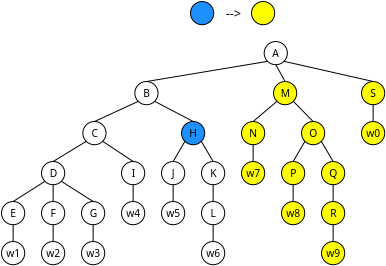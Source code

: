 <?xml version="1.0" encoding="UTF-8"?>
<dia:diagram xmlns:dia="http://www.lysator.liu.se/~alla/dia/">
  <dia:layer name="Background" visible="true" active="true">
    <dia:object type="Standard - Ellipse" version="0" id="O0">
      <dia:attribute name="obj_pos">
        <dia:point val="13.085,3.419"/>
      </dia:attribute>
      <dia:attribute name="obj_bb">
        <dia:rectangle val="13.06,3.394;14.273,4.606"/>
      </dia:attribute>
      <dia:attribute name="elem_corner">
        <dia:point val="13.085,3.419"/>
      </dia:attribute>
      <dia:attribute name="elem_width">
        <dia:real val="1.162"/>
      </dia:attribute>
      <dia:attribute name="elem_height">
        <dia:real val="1.162"/>
      </dia:attribute>
      <dia:attribute name="border_width">
        <dia:real val="0.05"/>
      </dia:attribute>
      <dia:attribute name="show_background">
        <dia:boolean val="false"/>
      </dia:attribute>
      <dia:attribute name="aspect">
        <dia:enum val="2"/>
      </dia:attribute>
    </dia:object>
    <dia:object type="Standard - Text" version="1" id="O1">
      <dia:attribute name="obj_pos">
        <dia:point val="13.667,4"/>
      </dia:attribute>
      <dia:attribute name="obj_bb">
        <dia:rectangle val="13.667,3.405;13.667,4.152"/>
      </dia:attribute>
      <dia:attribute name="text">
        <dia:composite type="text">
          <dia:attribute name="string">
            <dia:string>##</dia:string>
          </dia:attribute>
          <dia:attribute name="font">
            <dia:font family="sans" style="0" name="Helvetica"/>
          </dia:attribute>
          <dia:attribute name="height">
            <dia:real val="0.8"/>
          </dia:attribute>
          <dia:attribute name="pos">
            <dia:point val="13.667,4"/>
          </dia:attribute>
          <dia:attribute name="color">
            <dia:color val="#000000"/>
          </dia:attribute>
          <dia:attribute name="alignment">
            <dia:enum val="0"/>
          </dia:attribute>
        </dia:composite>
      </dia:attribute>
      <dia:attribute name="valign">
        <dia:enum val="3"/>
      </dia:attribute>
      <dia:connections>
        <dia:connection handle="0" to="O0" connection="8"/>
      </dia:connections>
    </dia:object>
    <dia:object type="Standard - Text" version="1" id="O2">
      <dia:attribute name="obj_pos">
        <dia:point val="13.667,4"/>
      </dia:attribute>
      <dia:attribute name="obj_bb">
        <dia:rectangle val="13.491,3.7;13.843,4.3"/>
      </dia:attribute>
      <dia:attribute name="text">
        <dia:composite type="text">
          <dia:attribute name="string">
            <dia:string>#B#</dia:string>
          </dia:attribute>
          <dia:attribute name="font">
            <dia:font family="sans" style="0" name="Helvetica"/>
          </dia:attribute>
          <dia:attribute name="height">
            <dia:real val="0.641"/>
          </dia:attribute>
          <dia:attribute name="pos">
            <dia:point val="13.667,4.178"/>
          </dia:attribute>
          <dia:attribute name="color">
            <dia:color val="#000000"/>
          </dia:attribute>
          <dia:attribute name="alignment">
            <dia:enum val="1"/>
          </dia:attribute>
        </dia:composite>
      </dia:attribute>
      <dia:attribute name="valign">
        <dia:enum val="2"/>
      </dia:attribute>
      <dia:connections>
        <dia:connection handle="0" to="O0" connection="8"/>
      </dia:connections>
    </dia:object>
    <dia:object type="Standard - Ellipse" version="0" id="O3">
      <dia:attribute name="obj_pos">
        <dia:point val="6.419,11.419"/>
      </dia:attribute>
      <dia:attribute name="obj_bb">
        <dia:rectangle val="6.394,11.394;7.606,12.606"/>
      </dia:attribute>
      <dia:attribute name="elem_corner">
        <dia:point val="6.419,11.419"/>
      </dia:attribute>
      <dia:attribute name="elem_width">
        <dia:real val="1.162"/>
      </dia:attribute>
      <dia:attribute name="elem_height">
        <dia:real val="1.162"/>
      </dia:attribute>
      <dia:attribute name="border_width">
        <dia:real val="0.05"/>
      </dia:attribute>
      <dia:attribute name="show_background">
        <dia:boolean val="false"/>
      </dia:attribute>
      <dia:attribute name="aspect">
        <dia:enum val="2"/>
      </dia:attribute>
    </dia:object>
    <dia:object type="Standard - Text" version="1" id="O4">
      <dia:attribute name="obj_pos">
        <dia:point val="7,12"/>
      </dia:attribute>
      <dia:attribute name="obj_bb">
        <dia:rectangle val="7,11.405;7,12.152"/>
      </dia:attribute>
      <dia:attribute name="text">
        <dia:composite type="text">
          <dia:attribute name="string">
            <dia:string>##</dia:string>
          </dia:attribute>
          <dia:attribute name="font">
            <dia:font family="sans" style="0" name="Helvetica"/>
          </dia:attribute>
          <dia:attribute name="height">
            <dia:real val="0.8"/>
          </dia:attribute>
          <dia:attribute name="pos">
            <dia:point val="7,12"/>
          </dia:attribute>
          <dia:attribute name="color">
            <dia:color val="#000000"/>
          </dia:attribute>
          <dia:attribute name="alignment">
            <dia:enum val="0"/>
          </dia:attribute>
        </dia:composite>
      </dia:attribute>
      <dia:attribute name="valign">
        <dia:enum val="3"/>
      </dia:attribute>
      <dia:connections>
        <dia:connection handle="0" to="O3" connection="8"/>
      </dia:connections>
    </dia:object>
    <dia:object type="Standard - Text" version="1" id="O5">
      <dia:attribute name="obj_pos">
        <dia:point val="7,12"/>
      </dia:attribute>
      <dia:attribute name="obj_bb">
        <dia:rectangle val="6.626,11.7;7.374,12.3"/>
      </dia:attribute>
      <dia:attribute name="text">
        <dia:composite type="text">
          <dia:attribute name="string">
            <dia:string>#w1#</dia:string>
          </dia:attribute>
          <dia:attribute name="font">
            <dia:font family="sans" style="0" name="Helvetica"/>
          </dia:attribute>
          <dia:attribute name="height">
            <dia:real val="0.641"/>
          </dia:attribute>
          <dia:attribute name="pos">
            <dia:point val="7,12.178"/>
          </dia:attribute>
          <dia:attribute name="color">
            <dia:color val="#000000"/>
          </dia:attribute>
          <dia:attribute name="alignment">
            <dia:enum val="1"/>
          </dia:attribute>
        </dia:composite>
      </dia:attribute>
      <dia:attribute name="valign">
        <dia:enum val="2"/>
      </dia:attribute>
      <dia:connections>
        <dia:connection handle="0" to="O3" connection="8"/>
      </dia:connections>
    </dia:object>
    <dia:object type="Standard - Ellipse" version="0" id="O6">
      <dia:attribute name="obj_pos">
        <dia:point val="8.419,11.419"/>
      </dia:attribute>
      <dia:attribute name="obj_bb">
        <dia:rectangle val="8.394,11.394;9.606,12.606"/>
      </dia:attribute>
      <dia:attribute name="elem_corner">
        <dia:point val="8.419,11.419"/>
      </dia:attribute>
      <dia:attribute name="elem_width">
        <dia:real val="1.162"/>
      </dia:attribute>
      <dia:attribute name="elem_height">
        <dia:real val="1.162"/>
      </dia:attribute>
      <dia:attribute name="border_width">
        <dia:real val="0.05"/>
      </dia:attribute>
      <dia:attribute name="show_background">
        <dia:boolean val="false"/>
      </dia:attribute>
      <dia:attribute name="aspect">
        <dia:enum val="2"/>
      </dia:attribute>
    </dia:object>
    <dia:object type="Standard - Text" version="1" id="O7">
      <dia:attribute name="obj_pos">
        <dia:point val="9,12"/>
      </dia:attribute>
      <dia:attribute name="obj_bb">
        <dia:rectangle val="9,11.405;9,12.152"/>
      </dia:attribute>
      <dia:attribute name="text">
        <dia:composite type="text">
          <dia:attribute name="string">
            <dia:string>##</dia:string>
          </dia:attribute>
          <dia:attribute name="font">
            <dia:font family="sans" style="0" name="Helvetica"/>
          </dia:attribute>
          <dia:attribute name="height">
            <dia:real val="0.8"/>
          </dia:attribute>
          <dia:attribute name="pos">
            <dia:point val="9,12"/>
          </dia:attribute>
          <dia:attribute name="color">
            <dia:color val="#000000"/>
          </dia:attribute>
          <dia:attribute name="alignment">
            <dia:enum val="0"/>
          </dia:attribute>
        </dia:composite>
      </dia:attribute>
      <dia:attribute name="valign">
        <dia:enum val="3"/>
      </dia:attribute>
      <dia:connections>
        <dia:connection handle="0" to="O6" connection="8"/>
      </dia:connections>
    </dia:object>
    <dia:object type="Standard - Text" version="1" id="O8">
      <dia:attribute name="obj_pos">
        <dia:point val="9,12"/>
      </dia:attribute>
      <dia:attribute name="obj_bb">
        <dia:rectangle val="8.626,11.7;9.374,12.3"/>
      </dia:attribute>
      <dia:attribute name="text">
        <dia:composite type="text">
          <dia:attribute name="string">
            <dia:string>#w2#</dia:string>
          </dia:attribute>
          <dia:attribute name="font">
            <dia:font family="sans" style="0" name="Helvetica"/>
          </dia:attribute>
          <dia:attribute name="height">
            <dia:real val="0.641"/>
          </dia:attribute>
          <dia:attribute name="pos">
            <dia:point val="9,12.178"/>
          </dia:attribute>
          <dia:attribute name="color">
            <dia:color val="#000000"/>
          </dia:attribute>
          <dia:attribute name="alignment">
            <dia:enum val="1"/>
          </dia:attribute>
        </dia:composite>
      </dia:attribute>
      <dia:attribute name="valign">
        <dia:enum val="2"/>
      </dia:attribute>
      <dia:connections>
        <dia:connection handle="0" to="O6" connection="8"/>
      </dia:connections>
    </dia:object>
    <dia:object type="Standard - Ellipse" version="0" id="O9">
      <dia:attribute name="obj_pos">
        <dia:point val="10.419,11.419"/>
      </dia:attribute>
      <dia:attribute name="obj_bb">
        <dia:rectangle val="10.394,11.394;11.606,12.606"/>
      </dia:attribute>
      <dia:attribute name="elem_corner">
        <dia:point val="10.419,11.419"/>
      </dia:attribute>
      <dia:attribute name="elem_width">
        <dia:real val="1.162"/>
      </dia:attribute>
      <dia:attribute name="elem_height">
        <dia:real val="1.162"/>
      </dia:attribute>
      <dia:attribute name="border_width">
        <dia:real val="0.05"/>
      </dia:attribute>
      <dia:attribute name="show_background">
        <dia:boolean val="false"/>
      </dia:attribute>
      <dia:attribute name="aspect">
        <dia:enum val="2"/>
      </dia:attribute>
    </dia:object>
    <dia:object type="Standard - Text" version="1" id="O10">
      <dia:attribute name="obj_pos">
        <dia:point val="11,12"/>
      </dia:attribute>
      <dia:attribute name="obj_bb">
        <dia:rectangle val="11,11.405;11,12.152"/>
      </dia:attribute>
      <dia:attribute name="text">
        <dia:composite type="text">
          <dia:attribute name="string">
            <dia:string>##</dia:string>
          </dia:attribute>
          <dia:attribute name="font">
            <dia:font family="sans" style="0" name="Helvetica"/>
          </dia:attribute>
          <dia:attribute name="height">
            <dia:real val="0.8"/>
          </dia:attribute>
          <dia:attribute name="pos">
            <dia:point val="11,12"/>
          </dia:attribute>
          <dia:attribute name="color">
            <dia:color val="#000000"/>
          </dia:attribute>
          <dia:attribute name="alignment">
            <dia:enum val="0"/>
          </dia:attribute>
        </dia:composite>
      </dia:attribute>
      <dia:attribute name="valign">
        <dia:enum val="3"/>
      </dia:attribute>
      <dia:connections>
        <dia:connection handle="0" to="O9" connection="8"/>
      </dia:connections>
    </dia:object>
    <dia:object type="Standard - Text" version="1" id="O11">
      <dia:attribute name="obj_pos">
        <dia:point val="11,12"/>
      </dia:attribute>
      <dia:attribute name="obj_bb">
        <dia:rectangle val="10.626,11.7;11.374,12.3"/>
      </dia:attribute>
      <dia:attribute name="text">
        <dia:composite type="text">
          <dia:attribute name="string">
            <dia:string>#w3#</dia:string>
          </dia:attribute>
          <dia:attribute name="font">
            <dia:font family="sans" style="0" name="Helvetica"/>
          </dia:attribute>
          <dia:attribute name="height">
            <dia:real val="0.641"/>
          </dia:attribute>
          <dia:attribute name="pos">
            <dia:point val="11,12.178"/>
          </dia:attribute>
          <dia:attribute name="color">
            <dia:color val="#000000"/>
          </dia:attribute>
          <dia:attribute name="alignment">
            <dia:enum val="1"/>
          </dia:attribute>
        </dia:composite>
      </dia:attribute>
      <dia:attribute name="valign">
        <dia:enum val="2"/>
      </dia:attribute>
      <dia:connections>
        <dia:connection handle="0" to="O9" connection="8"/>
      </dia:connections>
    </dia:object>
    <dia:object type="Standard - Ellipse" version="0" id="O12">
      <dia:attribute name="obj_pos">
        <dia:point val="6.419,9.419"/>
      </dia:attribute>
      <dia:attribute name="obj_bb">
        <dia:rectangle val="6.394,9.394;7.606,10.606"/>
      </dia:attribute>
      <dia:attribute name="elem_corner">
        <dia:point val="6.419,9.419"/>
      </dia:attribute>
      <dia:attribute name="elem_width">
        <dia:real val="1.162"/>
      </dia:attribute>
      <dia:attribute name="elem_height">
        <dia:real val="1.162"/>
      </dia:attribute>
      <dia:attribute name="border_width">
        <dia:real val="0.05"/>
      </dia:attribute>
      <dia:attribute name="show_background">
        <dia:boolean val="false"/>
      </dia:attribute>
      <dia:attribute name="aspect">
        <dia:enum val="2"/>
      </dia:attribute>
    </dia:object>
    <dia:object type="Standard - Text" version="1" id="O13">
      <dia:attribute name="obj_pos">
        <dia:point val="7,10"/>
      </dia:attribute>
      <dia:attribute name="obj_bb">
        <dia:rectangle val="7,9.405;7,10.152"/>
      </dia:attribute>
      <dia:attribute name="text">
        <dia:composite type="text">
          <dia:attribute name="string">
            <dia:string>##</dia:string>
          </dia:attribute>
          <dia:attribute name="font">
            <dia:font family="sans" style="0" name="Helvetica"/>
          </dia:attribute>
          <dia:attribute name="height">
            <dia:real val="0.8"/>
          </dia:attribute>
          <dia:attribute name="pos">
            <dia:point val="7,10"/>
          </dia:attribute>
          <dia:attribute name="color">
            <dia:color val="#000000"/>
          </dia:attribute>
          <dia:attribute name="alignment">
            <dia:enum val="0"/>
          </dia:attribute>
        </dia:composite>
      </dia:attribute>
      <dia:attribute name="valign">
        <dia:enum val="3"/>
      </dia:attribute>
      <dia:connections>
        <dia:connection handle="0" to="O12" connection="8"/>
      </dia:connections>
    </dia:object>
    <dia:object type="Standard - Text" version="1" id="O14">
      <dia:attribute name="obj_pos">
        <dia:point val="7,10"/>
      </dia:attribute>
      <dia:attribute name="obj_bb">
        <dia:rectangle val="6.838,9.7;7.162,10.3"/>
      </dia:attribute>
      <dia:attribute name="text">
        <dia:composite type="text">
          <dia:attribute name="string">
            <dia:string>#E#</dia:string>
          </dia:attribute>
          <dia:attribute name="font">
            <dia:font family="sans" style="0" name="Helvetica"/>
          </dia:attribute>
          <dia:attribute name="height">
            <dia:real val="0.641"/>
          </dia:attribute>
          <dia:attribute name="pos">
            <dia:point val="7,10.178"/>
          </dia:attribute>
          <dia:attribute name="color">
            <dia:color val="#000000"/>
          </dia:attribute>
          <dia:attribute name="alignment">
            <dia:enum val="1"/>
          </dia:attribute>
        </dia:composite>
      </dia:attribute>
      <dia:attribute name="valign">
        <dia:enum val="2"/>
      </dia:attribute>
      <dia:connections>
        <dia:connection handle="0" to="O12" connection="8"/>
      </dia:connections>
    </dia:object>
    <dia:object type="Standard - Ellipse" version="0" id="O15">
      <dia:attribute name="obj_pos">
        <dia:point val="8.419,9.419"/>
      </dia:attribute>
      <dia:attribute name="obj_bb">
        <dia:rectangle val="8.394,9.394;9.606,10.606"/>
      </dia:attribute>
      <dia:attribute name="elem_corner">
        <dia:point val="8.419,9.419"/>
      </dia:attribute>
      <dia:attribute name="elem_width">
        <dia:real val="1.162"/>
      </dia:attribute>
      <dia:attribute name="elem_height">
        <dia:real val="1.162"/>
      </dia:attribute>
      <dia:attribute name="border_width">
        <dia:real val="0.05"/>
      </dia:attribute>
      <dia:attribute name="show_background">
        <dia:boolean val="false"/>
      </dia:attribute>
      <dia:attribute name="aspect">
        <dia:enum val="2"/>
      </dia:attribute>
    </dia:object>
    <dia:object type="Standard - Text" version="1" id="O16">
      <dia:attribute name="obj_pos">
        <dia:point val="9,10"/>
      </dia:attribute>
      <dia:attribute name="obj_bb">
        <dia:rectangle val="9,9.405;9,10.152"/>
      </dia:attribute>
      <dia:attribute name="text">
        <dia:composite type="text">
          <dia:attribute name="string">
            <dia:string>##</dia:string>
          </dia:attribute>
          <dia:attribute name="font">
            <dia:font family="sans" style="0" name="Helvetica"/>
          </dia:attribute>
          <dia:attribute name="height">
            <dia:real val="0.8"/>
          </dia:attribute>
          <dia:attribute name="pos">
            <dia:point val="9,10"/>
          </dia:attribute>
          <dia:attribute name="color">
            <dia:color val="#000000"/>
          </dia:attribute>
          <dia:attribute name="alignment">
            <dia:enum val="0"/>
          </dia:attribute>
        </dia:composite>
      </dia:attribute>
      <dia:attribute name="valign">
        <dia:enum val="3"/>
      </dia:attribute>
      <dia:connections>
        <dia:connection handle="0" to="O15" connection="8"/>
      </dia:connections>
    </dia:object>
    <dia:object type="Standard - Text" version="1" id="O17">
      <dia:attribute name="obj_pos">
        <dia:point val="9,10"/>
      </dia:attribute>
      <dia:attribute name="obj_bb">
        <dia:rectangle val="8.852,9.7;9.148,10.3"/>
      </dia:attribute>
      <dia:attribute name="text">
        <dia:composite type="text">
          <dia:attribute name="string">
            <dia:string>#F#</dia:string>
          </dia:attribute>
          <dia:attribute name="font">
            <dia:font family="sans" style="0" name="Helvetica"/>
          </dia:attribute>
          <dia:attribute name="height">
            <dia:real val="0.641"/>
          </dia:attribute>
          <dia:attribute name="pos">
            <dia:point val="9,10.178"/>
          </dia:attribute>
          <dia:attribute name="color">
            <dia:color val="#000000"/>
          </dia:attribute>
          <dia:attribute name="alignment">
            <dia:enum val="1"/>
          </dia:attribute>
        </dia:composite>
      </dia:attribute>
      <dia:attribute name="valign">
        <dia:enum val="2"/>
      </dia:attribute>
      <dia:connections>
        <dia:connection handle="0" to="O15" connection="8"/>
      </dia:connections>
    </dia:object>
    <dia:object type="Standard - Ellipse" version="0" id="O18">
      <dia:attribute name="obj_pos">
        <dia:point val="10.419,9.419"/>
      </dia:attribute>
      <dia:attribute name="obj_bb">
        <dia:rectangle val="10.394,9.394;11.606,10.606"/>
      </dia:attribute>
      <dia:attribute name="elem_corner">
        <dia:point val="10.419,9.419"/>
      </dia:attribute>
      <dia:attribute name="elem_width">
        <dia:real val="1.162"/>
      </dia:attribute>
      <dia:attribute name="elem_height">
        <dia:real val="1.162"/>
      </dia:attribute>
      <dia:attribute name="border_width">
        <dia:real val="0.05"/>
      </dia:attribute>
      <dia:attribute name="show_background">
        <dia:boolean val="false"/>
      </dia:attribute>
      <dia:attribute name="aspect">
        <dia:enum val="2"/>
      </dia:attribute>
    </dia:object>
    <dia:object type="Standard - Text" version="1" id="O19">
      <dia:attribute name="obj_pos">
        <dia:point val="11,10"/>
      </dia:attribute>
      <dia:attribute name="obj_bb">
        <dia:rectangle val="11,9.405;11,10.152"/>
      </dia:attribute>
      <dia:attribute name="text">
        <dia:composite type="text">
          <dia:attribute name="string">
            <dia:string>##</dia:string>
          </dia:attribute>
          <dia:attribute name="font">
            <dia:font family="sans" style="0" name="Helvetica"/>
          </dia:attribute>
          <dia:attribute name="height">
            <dia:real val="0.8"/>
          </dia:attribute>
          <dia:attribute name="pos">
            <dia:point val="11,10"/>
          </dia:attribute>
          <dia:attribute name="color">
            <dia:color val="#000000"/>
          </dia:attribute>
          <dia:attribute name="alignment">
            <dia:enum val="0"/>
          </dia:attribute>
        </dia:composite>
      </dia:attribute>
      <dia:attribute name="valign">
        <dia:enum val="3"/>
      </dia:attribute>
      <dia:connections>
        <dia:connection handle="0" to="O18" connection="8"/>
      </dia:connections>
    </dia:object>
    <dia:object type="Standard - Text" version="1" id="O20">
      <dia:attribute name="obj_pos">
        <dia:point val="11,10"/>
      </dia:attribute>
      <dia:attribute name="obj_bb">
        <dia:rectangle val="10.801,9.7;11.199,10.3"/>
      </dia:attribute>
      <dia:attribute name="text">
        <dia:composite type="text">
          <dia:attribute name="string">
            <dia:string>#G#</dia:string>
          </dia:attribute>
          <dia:attribute name="font">
            <dia:font family="sans" style="0" name="Helvetica"/>
          </dia:attribute>
          <dia:attribute name="height">
            <dia:real val="0.641"/>
          </dia:attribute>
          <dia:attribute name="pos">
            <dia:point val="11,10.178"/>
          </dia:attribute>
          <dia:attribute name="color">
            <dia:color val="#000000"/>
          </dia:attribute>
          <dia:attribute name="alignment">
            <dia:enum val="1"/>
          </dia:attribute>
        </dia:composite>
      </dia:attribute>
      <dia:attribute name="valign">
        <dia:enum val="2"/>
      </dia:attribute>
      <dia:connections>
        <dia:connection handle="0" to="O18" connection="8"/>
      </dia:connections>
    </dia:object>
    <dia:object type="Standard - Ellipse" version="0" id="O21">
      <dia:attribute name="obj_pos">
        <dia:point val="8.419,7.419"/>
      </dia:attribute>
      <dia:attribute name="obj_bb">
        <dia:rectangle val="8.394,7.394;9.606,8.606"/>
      </dia:attribute>
      <dia:attribute name="elem_corner">
        <dia:point val="8.419,7.419"/>
      </dia:attribute>
      <dia:attribute name="elem_width">
        <dia:real val="1.162"/>
      </dia:attribute>
      <dia:attribute name="elem_height">
        <dia:real val="1.162"/>
      </dia:attribute>
      <dia:attribute name="border_width">
        <dia:real val="0.05"/>
      </dia:attribute>
      <dia:attribute name="show_background">
        <dia:boolean val="false"/>
      </dia:attribute>
      <dia:attribute name="aspect">
        <dia:enum val="2"/>
      </dia:attribute>
    </dia:object>
    <dia:object type="Standard - Text" version="1" id="O22">
      <dia:attribute name="obj_pos">
        <dia:point val="9,8"/>
      </dia:attribute>
      <dia:attribute name="obj_bb">
        <dia:rectangle val="9,7.405;9,8.152"/>
      </dia:attribute>
      <dia:attribute name="text">
        <dia:composite type="text">
          <dia:attribute name="string">
            <dia:string>##</dia:string>
          </dia:attribute>
          <dia:attribute name="font">
            <dia:font family="sans" style="0" name="Helvetica"/>
          </dia:attribute>
          <dia:attribute name="height">
            <dia:real val="0.8"/>
          </dia:attribute>
          <dia:attribute name="pos">
            <dia:point val="9,8"/>
          </dia:attribute>
          <dia:attribute name="color">
            <dia:color val="#000000"/>
          </dia:attribute>
          <dia:attribute name="alignment">
            <dia:enum val="0"/>
          </dia:attribute>
        </dia:composite>
      </dia:attribute>
      <dia:attribute name="valign">
        <dia:enum val="3"/>
      </dia:attribute>
      <dia:connections>
        <dia:connection handle="0" to="O21" connection="8"/>
      </dia:connections>
    </dia:object>
    <dia:object type="Standard - Text" version="1" id="O23">
      <dia:attribute name="obj_pos">
        <dia:point val="9,8"/>
      </dia:attribute>
      <dia:attribute name="obj_bb">
        <dia:rectangle val="8.803,7.7;9.197,8.3"/>
      </dia:attribute>
      <dia:attribute name="text">
        <dia:composite type="text">
          <dia:attribute name="string">
            <dia:string>#D#</dia:string>
          </dia:attribute>
          <dia:attribute name="font">
            <dia:font family="sans" style="0" name="Helvetica"/>
          </dia:attribute>
          <dia:attribute name="height">
            <dia:real val="0.641"/>
          </dia:attribute>
          <dia:attribute name="pos">
            <dia:point val="9,8.178"/>
          </dia:attribute>
          <dia:attribute name="color">
            <dia:color val="#000000"/>
          </dia:attribute>
          <dia:attribute name="alignment">
            <dia:enum val="1"/>
          </dia:attribute>
        </dia:composite>
      </dia:attribute>
      <dia:attribute name="valign">
        <dia:enum val="2"/>
      </dia:attribute>
      <dia:connections>
        <dia:connection handle="0" to="O21" connection="8"/>
      </dia:connections>
    </dia:object>
    <dia:object type="Standard - Ellipse" version="0" id="O24">
      <dia:attribute name="obj_pos">
        <dia:point val="12.419,9.419"/>
      </dia:attribute>
      <dia:attribute name="obj_bb">
        <dia:rectangle val="12.394,9.394;13.606,10.606"/>
      </dia:attribute>
      <dia:attribute name="elem_corner">
        <dia:point val="12.419,9.419"/>
      </dia:attribute>
      <dia:attribute name="elem_width">
        <dia:real val="1.162"/>
      </dia:attribute>
      <dia:attribute name="elem_height">
        <dia:real val="1.162"/>
      </dia:attribute>
      <dia:attribute name="border_width">
        <dia:real val="0.05"/>
      </dia:attribute>
      <dia:attribute name="show_background">
        <dia:boolean val="false"/>
      </dia:attribute>
      <dia:attribute name="aspect">
        <dia:enum val="2"/>
      </dia:attribute>
    </dia:object>
    <dia:object type="Standard - Text" version="1" id="O25">
      <dia:attribute name="obj_pos">
        <dia:point val="13,10"/>
      </dia:attribute>
      <dia:attribute name="obj_bb">
        <dia:rectangle val="13,9.405;13,10.152"/>
      </dia:attribute>
      <dia:attribute name="text">
        <dia:composite type="text">
          <dia:attribute name="string">
            <dia:string>##</dia:string>
          </dia:attribute>
          <dia:attribute name="font">
            <dia:font family="sans" style="0" name="Helvetica"/>
          </dia:attribute>
          <dia:attribute name="height">
            <dia:real val="0.8"/>
          </dia:attribute>
          <dia:attribute name="pos">
            <dia:point val="13,10"/>
          </dia:attribute>
          <dia:attribute name="color">
            <dia:color val="#000000"/>
          </dia:attribute>
          <dia:attribute name="alignment">
            <dia:enum val="0"/>
          </dia:attribute>
        </dia:composite>
      </dia:attribute>
      <dia:attribute name="valign">
        <dia:enum val="3"/>
      </dia:attribute>
      <dia:connections>
        <dia:connection handle="0" to="O24" connection="8"/>
      </dia:connections>
    </dia:object>
    <dia:object type="Standard - Text" version="1" id="O26">
      <dia:attribute name="obj_pos">
        <dia:point val="13,10"/>
      </dia:attribute>
      <dia:attribute name="obj_bb">
        <dia:rectangle val="12.626,9.7;13.374,10.3"/>
      </dia:attribute>
      <dia:attribute name="text">
        <dia:composite type="text">
          <dia:attribute name="string">
            <dia:string>#w4#</dia:string>
          </dia:attribute>
          <dia:attribute name="font">
            <dia:font family="sans" style="0" name="Helvetica"/>
          </dia:attribute>
          <dia:attribute name="height">
            <dia:real val="0.641"/>
          </dia:attribute>
          <dia:attribute name="pos">
            <dia:point val="13,10.178"/>
          </dia:attribute>
          <dia:attribute name="color">
            <dia:color val="#000000"/>
          </dia:attribute>
          <dia:attribute name="alignment">
            <dia:enum val="1"/>
          </dia:attribute>
        </dia:composite>
      </dia:attribute>
      <dia:attribute name="valign">
        <dia:enum val="2"/>
      </dia:attribute>
      <dia:connections>
        <dia:connection handle="0" to="O24" connection="8"/>
      </dia:connections>
    </dia:object>
    <dia:object type="Standard - Ellipse" version="0" id="O27">
      <dia:attribute name="obj_pos">
        <dia:point val="12.419,7.419"/>
      </dia:attribute>
      <dia:attribute name="obj_bb">
        <dia:rectangle val="12.394,7.394;13.606,8.606"/>
      </dia:attribute>
      <dia:attribute name="elem_corner">
        <dia:point val="12.419,7.419"/>
      </dia:attribute>
      <dia:attribute name="elem_width">
        <dia:real val="1.162"/>
      </dia:attribute>
      <dia:attribute name="elem_height">
        <dia:real val="1.162"/>
      </dia:attribute>
      <dia:attribute name="border_width">
        <dia:real val="0.05"/>
      </dia:attribute>
      <dia:attribute name="show_background">
        <dia:boolean val="false"/>
      </dia:attribute>
      <dia:attribute name="aspect">
        <dia:enum val="2"/>
      </dia:attribute>
    </dia:object>
    <dia:object type="Standard - Text" version="1" id="O28">
      <dia:attribute name="obj_pos">
        <dia:point val="13,8"/>
      </dia:attribute>
      <dia:attribute name="obj_bb">
        <dia:rectangle val="13,7.405;13,8.152"/>
      </dia:attribute>
      <dia:attribute name="text">
        <dia:composite type="text">
          <dia:attribute name="string">
            <dia:string>##</dia:string>
          </dia:attribute>
          <dia:attribute name="font">
            <dia:font family="sans" style="0" name="Helvetica"/>
          </dia:attribute>
          <dia:attribute name="height">
            <dia:real val="0.8"/>
          </dia:attribute>
          <dia:attribute name="pos">
            <dia:point val="13,8"/>
          </dia:attribute>
          <dia:attribute name="color">
            <dia:color val="#000000"/>
          </dia:attribute>
          <dia:attribute name="alignment">
            <dia:enum val="0"/>
          </dia:attribute>
        </dia:composite>
      </dia:attribute>
      <dia:attribute name="valign">
        <dia:enum val="3"/>
      </dia:attribute>
      <dia:connections>
        <dia:connection handle="0" to="O27" connection="8"/>
      </dia:connections>
    </dia:object>
    <dia:object type="Standard - Text" version="1" id="O29">
      <dia:attribute name="obj_pos">
        <dia:point val="13,8"/>
      </dia:attribute>
      <dia:attribute name="obj_bb">
        <dia:rectangle val="12.924,7.7;13.076,8.3"/>
      </dia:attribute>
      <dia:attribute name="text">
        <dia:composite type="text">
          <dia:attribute name="string">
            <dia:string>#I#</dia:string>
          </dia:attribute>
          <dia:attribute name="font">
            <dia:font family="sans" style="0" name="Helvetica"/>
          </dia:attribute>
          <dia:attribute name="height">
            <dia:real val="0.641"/>
          </dia:attribute>
          <dia:attribute name="pos">
            <dia:point val="13,8.178"/>
          </dia:attribute>
          <dia:attribute name="color">
            <dia:color val="#000000"/>
          </dia:attribute>
          <dia:attribute name="alignment">
            <dia:enum val="1"/>
          </dia:attribute>
        </dia:composite>
      </dia:attribute>
      <dia:attribute name="valign">
        <dia:enum val="2"/>
      </dia:attribute>
      <dia:connections>
        <dia:connection handle="0" to="O27" connection="8"/>
      </dia:connections>
    </dia:object>
    <dia:object type="Standard - Ellipse" version="0" id="O30">
      <dia:attribute name="obj_pos">
        <dia:point val="10.485,5.419"/>
      </dia:attribute>
      <dia:attribute name="obj_bb">
        <dia:rectangle val="10.46,5.394;11.673,6.606"/>
      </dia:attribute>
      <dia:attribute name="elem_corner">
        <dia:point val="10.485,5.419"/>
      </dia:attribute>
      <dia:attribute name="elem_width">
        <dia:real val="1.162"/>
      </dia:attribute>
      <dia:attribute name="elem_height">
        <dia:real val="1.162"/>
      </dia:attribute>
      <dia:attribute name="border_width">
        <dia:real val="0.05"/>
      </dia:attribute>
      <dia:attribute name="show_background">
        <dia:boolean val="false"/>
      </dia:attribute>
      <dia:attribute name="aspect">
        <dia:enum val="2"/>
      </dia:attribute>
    </dia:object>
    <dia:object type="Standard - Text" version="1" id="O31">
      <dia:attribute name="obj_pos">
        <dia:point val="11.067,6"/>
      </dia:attribute>
      <dia:attribute name="obj_bb">
        <dia:rectangle val="11.067,5.405;11.067,6.152"/>
      </dia:attribute>
      <dia:attribute name="text">
        <dia:composite type="text">
          <dia:attribute name="string">
            <dia:string>##</dia:string>
          </dia:attribute>
          <dia:attribute name="font">
            <dia:font family="sans" style="0" name="Helvetica"/>
          </dia:attribute>
          <dia:attribute name="height">
            <dia:real val="0.8"/>
          </dia:attribute>
          <dia:attribute name="pos">
            <dia:point val="11.067,6"/>
          </dia:attribute>
          <dia:attribute name="color">
            <dia:color val="#000000"/>
          </dia:attribute>
          <dia:attribute name="alignment">
            <dia:enum val="0"/>
          </dia:attribute>
        </dia:composite>
      </dia:attribute>
      <dia:attribute name="valign">
        <dia:enum val="3"/>
      </dia:attribute>
      <dia:connections>
        <dia:connection handle="0" to="O30" connection="8"/>
      </dia:connections>
    </dia:object>
    <dia:object type="Standard - Text" version="1" id="O32">
      <dia:attribute name="obj_pos">
        <dia:point val="11.067,6"/>
      </dia:attribute>
      <dia:attribute name="obj_bb">
        <dia:rectangle val="10.888,5.7;11.245,6.3"/>
      </dia:attribute>
      <dia:attribute name="text">
        <dia:composite type="text">
          <dia:attribute name="string">
            <dia:string>#C#</dia:string>
          </dia:attribute>
          <dia:attribute name="font">
            <dia:font family="sans" style="0" name="Helvetica"/>
          </dia:attribute>
          <dia:attribute name="height">
            <dia:real val="0.641"/>
          </dia:attribute>
          <dia:attribute name="pos">
            <dia:point val="11.067,6.178"/>
          </dia:attribute>
          <dia:attribute name="color">
            <dia:color val="#000000"/>
          </dia:attribute>
          <dia:attribute name="alignment">
            <dia:enum val="1"/>
          </dia:attribute>
        </dia:composite>
      </dia:attribute>
      <dia:attribute name="valign">
        <dia:enum val="2"/>
      </dia:attribute>
      <dia:connections>
        <dia:connection handle="0" to="O30" connection="8"/>
      </dia:connections>
    </dia:object>
    <dia:object type="Standard - Ellipse" version="0" id="O33">
      <dia:attribute name="obj_pos">
        <dia:point val="14.419,7.419"/>
      </dia:attribute>
      <dia:attribute name="obj_bb">
        <dia:rectangle val="14.394,7.394;15.606,8.606"/>
      </dia:attribute>
      <dia:attribute name="elem_corner">
        <dia:point val="14.419,7.419"/>
      </dia:attribute>
      <dia:attribute name="elem_width">
        <dia:real val="1.162"/>
      </dia:attribute>
      <dia:attribute name="elem_height">
        <dia:real val="1.162"/>
      </dia:attribute>
      <dia:attribute name="border_width">
        <dia:real val="0.05"/>
      </dia:attribute>
      <dia:attribute name="show_background">
        <dia:boolean val="false"/>
      </dia:attribute>
      <dia:attribute name="aspect">
        <dia:enum val="2"/>
      </dia:attribute>
    </dia:object>
    <dia:object type="Standard - Text" version="1" id="O34">
      <dia:attribute name="obj_pos">
        <dia:point val="15,8"/>
      </dia:attribute>
      <dia:attribute name="obj_bb">
        <dia:rectangle val="15,7.405;15,8.152"/>
      </dia:attribute>
      <dia:attribute name="text">
        <dia:composite type="text">
          <dia:attribute name="string">
            <dia:string>##</dia:string>
          </dia:attribute>
          <dia:attribute name="font">
            <dia:font family="sans" style="0" name="Helvetica"/>
          </dia:attribute>
          <dia:attribute name="height">
            <dia:real val="0.8"/>
          </dia:attribute>
          <dia:attribute name="pos">
            <dia:point val="15,8"/>
          </dia:attribute>
          <dia:attribute name="color">
            <dia:color val="#000000"/>
          </dia:attribute>
          <dia:attribute name="alignment">
            <dia:enum val="0"/>
          </dia:attribute>
        </dia:composite>
      </dia:attribute>
      <dia:attribute name="valign">
        <dia:enum val="3"/>
      </dia:attribute>
      <dia:connections>
        <dia:connection handle="0" to="O33" connection="8"/>
      </dia:connections>
    </dia:object>
    <dia:object type="Standard - Text" version="1" id="O35">
      <dia:attribute name="obj_pos">
        <dia:point val="15,8"/>
      </dia:attribute>
      <dia:attribute name="obj_bb">
        <dia:rectangle val="14.924,7.7;15.076,8.3"/>
      </dia:attribute>
      <dia:attribute name="text">
        <dia:composite type="text">
          <dia:attribute name="string">
            <dia:string>#J#</dia:string>
          </dia:attribute>
          <dia:attribute name="font">
            <dia:font family="sans" style="0" name="Helvetica"/>
          </dia:attribute>
          <dia:attribute name="height">
            <dia:real val="0.641"/>
          </dia:attribute>
          <dia:attribute name="pos">
            <dia:point val="15,8.178"/>
          </dia:attribute>
          <dia:attribute name="color">
            <dia:color val="#000000"/>
          </dia:attribute>
          <dia:attribute name="alignment">
            <dia:enum val="1"/>
          </dia:attribute>
        </dia:composite>
      </dia:attribute>
      <dia:attribute name="valign">
        <dia:enum val="2"/>
      </dia:attribute>
      <dia:connections>
        <dia:connection handle="0" to="O33" connection="8"/>
      </dia:connections>
    </dia:object>
    <dia:object type="Standard - Ellipse" version="0" id="O36">
      <dia:attribute name="obj_pos">
        <dia:point val="14.419,9.419"/>
      </dia:attribute>
      <dia:attribute name="obj_bb">
        <dia:rectangle val="14.394,9.394;15.606,10.606"/>
      </dia:attribute>
      <dia:attribute name="elem_corner">
        <dia:point val="14.419,9.419"/>
      </dia:attribute>
      <dia:attribute name="elem_width">
        <dia:real val="1.162"/>
      </dia:attribute>
      <dia:attribute name="elem_height">
        <dia:real val="1.162"/>
      </dia:attribute>
      <dia:attribute name="border_width">
        <dia:real val="0.05"/>
      </dia:attribute>
      <dia:attribute name="show_background">
        <dia:boolean val="false"/>
      </dia:attribute>
      <dia:attribute name="aspect">
        <dia:enum val="2"/>
      </dia:attribute>
    </dia:object>
    <dia:object type="Standard - Text" version="1" id="O37">
      <dia:attribute name="obj_pos">
        <dia:point val="15,10"/>
      </dia:attribute>
      <dia:attribute name="obj_bb">
        <dia:rectangle val="15,9.405;15,10.152"/>
      </dia:attribute>
      <dia:attribute name="text">
        <dia:composite type="text">
          <dia:attribute name="string">
            <dia:string>##</dia:string>
          </dia:attribute>
          <dia:attribute name="font">
            <dia:font family="sans" style="0" name="Helvetica"/>
          </dia:attribute>
          <dia:attribute name="height">
            <dia:real val="0.8"/>
          </dia:attribute>
          <dia:attribute name="pos">
            <dia:point val="15,10"/>
          </dia:attribute>
          <dia:attribute name="color">
            <dia:color val="#000000"/>
          </dia:attribute>
          <dia:attribute name="alignment">
            <dia:enum val="0"/>
          </dia:attribute>
        </dia:composite>
      </dia:attribute>
      <dia:attribute name="valign">
        <dia:enum val="3"/>
      </dia:attribute>
      <dia:connections>
        <dia:connection handle="0" to="O36" connection="8"/>
      </dia:connections>
    </dia:object>
    <dia:object type="Standard - Text" version="1" id="O38">
      <dia:attribute name="obj_pos">
        <dia:point val="15,10"/>
      </dia:attribute>
      <dia:attribute name="obj_bb">
        <dia:rectangle val="14.626,9.7;15.374,10.3"/>
      </dia:attribute>
      <dia:attribute name="text">
        <dia:composite type="text">
          <dia:attribute name="string">
            <dia:string>#w5#</dia:string>
          </dia:attribute>
          <dia:attribute name="font">
            <dia:font family="sans" style="0" name="Helvetica"/>
          </dia:attribute>
          <dia:attribute name="height">
            <dia:real val="0.641"/>
          </dia:attribute>
          <dia:attribute name="pos">
            <dia:point val="15,10.178"/>
          </dia:attribute>
          <dia:attribute name="color">
            <dia:color val="#000000"/>
          </dia:attribute>
          <dia:attribute name="alignment">
            <dia:enum val="1"/>
          </dia:attribute>
        </dia:composite>
      </dia:attribute>
      <dia:attribute name="valign">
        <dia:enum val="2"/>
      </dia:attribute>
      <dia:connections>
        <dia:connection handle="0" to="O36" connection="8"/>
      </dia:connections>
    </dia:object>
    <dia:object type="Standard - Ellipse" version="0" id="O39">
      <dia:attribute name="obj_pos">
        <dia:point val="16.419,7.419"/>
      </dia:attribute>
      <dia:attribute name="obj_bb">
        <dia:rectangle val="16.394,7.394;17.606,8.606"/>
      </dia:attribute>
      <dia:attribute name="elem_corner">
        <dia:point val="16.419,7.419"/>
      </dia:attribute>
      <dia:attribute name="elem_width">
        <dia:real val="1.162"/>
      </dia:attribute>
      <dia:attribute name="elem_height">
        <dia:real val="1.162"/>
      </dia:attribute>
      <dia:attribute name="border_width">
        <dia:real val="0.05"/>
      </dia:attribute>
      <dia:attribute name="show_background">
        <dia:boolean val="false"/>
      </dia:attribute>
      <dia:attribute name="aspect">
        <dia:enum val="2"/>
      </dia:attribute>
    </dia:object>
    <dia:object type="Standard - Text" version="1" id="O40">
      <dia:attribute name="obj_pos">
        <dia:point val="17,8"/>
      </dia:attribute>
      <dia:attribute name="obj_bb">
        <dia:rectangle val="17,7.405;17,8.152"/>
      </dia:attribute>
      <dia:attribute name="text">
        <dia:composite type="text">
          <dia:attribute name="string">
            <dia:string>##</dia:string>
          </dia:attribute>
          <dia:attribute name="font">
            <dia:font family="sans" style="0" name="Helvetica"/>
          </dia:attribute>
          <dia:attribute name="height">
            <dia:real val="0.8"/>
          </dia:attribute>
          <dia:attribute name="pos">
            <dia:point val="17,8"/>
          </dia:attribute>
          <dia:attribute name="color">
            <dia:color val="#000000"/>
          </dia:attribute>
          <dia:attribute name="alignment">
            <dia:enum val="0"/>
          </dia:attribute>
        </dia:composite>
      </dia:attribute>
      <dia:attribute name="valign">
        <dia:enum val="3"/>
      </dia:attribute>
      <dia:connections>
        <dia:connection handle="0" to="O39" connection="8"/>
      </dia:connections>
    </dia:object>
    <dia:object type="Standard - Text" version="1" id="O41">
      <dia:attribute name="obj_pos">
        <dia:point val="17,8"/>
      </dia:attribute>
      <dia:attribute name="obj_bb">
        <dia:rectangle val="16.831,7.7;17.169,8.3"/>
      </dia:attribute>
      <dia:attribute name="text">
        <dia:composite type="text">
          <dia:attribute name="string">
            <dia:string>#K#</dia:string>
          </dia:attribute>
          <dia:attribute name="font">
            <dia:font family="sans" style="0" name="Helvetica"/>
          </dia:attribute>
          <dia:attribute name="height">
            <dia:real val="0.641"/>
          </dia:attribute>
          <dia:attribute name="pos">
            <dia:point val="17,8.178"/>
          </dia:attribute>
          <dia:attribute name="color">
            <dia:color val="#000000"/>
          </dia:attribute>
          <dia:attribute name="alignment">
            <dia:enum val="1"/>
          </dia:attribute>
        </dia:composite>
      </dia:attribute>
      <dia:attribute name="valign">
        <dia:enum val="2"/>
      </dia:attribute>
      <dia:connections>
        <dia:connection handle="0" to="O39" connection="8"/>
      </dia:connections>
    </dia:object>
    <dia:object type="Standard - Ellipse" version="0" id="O42">
      <dia:attribute name="obj_pos">
        <dia:point val="16.419,9.419"/>
      </dia:attribute>
      <dia:attribute name="obj_bb">
        <dia:rectangle val="16.394,9.394;17.606,10.606"/>
      </dia:attribute>
      <dia:attribute name="elem_corner">
        <dia:point val="16.419,9.419"/>
      </dia:attribute>
      <dia:attribute name="elem_width">
        <dia:real val="1.162"/>
      </dia:attribute>
      <dia:attribute name="elem_height">
        <dia:real val="1.162"/>
      </dia:attribute>
      <dia:attribute name="border_width">
        <dia:real val="0.05"/>
      </dia:attribute>
      <dia:attribute name="show_background">
        <dia:boolean val="false"/>
      </dia:attribute>
      <dia:attribute name="aspect">
        <dia:enum val="2"/>
      </dia:attribute>
    </dia:object>
    <dia:object type="Standard - Text" version="1" id="O43">
      <dia:attribute name="obj_pos">
        <dia:point val="17,10"/>
      </dia:attribute>
      <dia:attribute name="obj_bb">
        <dia:rectangle val="17,9.405;17,10.152"/>
      </dia:attribute>
      <dia:attribute name="text">
        <dia:composite type="text">
          <dia:attribute name="string">
            <dia:string>##</dia:string>
          </dia:attribute>
          <dia:attribute name="font">
            <dia:font family="sans" style="0" name="Helvetica"/>
          </dia:attribute>
          <dia:attribute name="height">
            <dia:real val="0.8"/>
          </dia:attribute>
          <dia:attribute name="pos">
            <dia:point val="17,10"/>
          </dia:attribute>
          <dia:attribute name="color">
            <dia:color val="#000000"/>
          </dia:attribute>
          <dia:attribute name="alignment">
            <dia:enum val="0"/>
          </dia:attribute>
        </dia:composite>
      </dia:attribute>
      <dia:attribute name="valign">
        <dia:enum val="3"/>
      </dia:attribute>
      <dia:connections>
        <dia:connection handle="0" to="O42" connection="8"/>
      </dia:connections>
    </dia:object>
    <dia:object type="Standard - Text" version="1" id="O44">
      <dia:attribute name="obj_pos">
        <dia:point val="17,10"/>
      </dia:attribute>
      <dia:attribute name="obj_bb">
        <dia:rectangle val="16.858,9.7;17.142,10.3"/>
      </dia:attribute>
      <dia:attribute name="text">
        <dia:composite type="text">
          <dia:attribute name="string">
            <dia:string>#L#</dia:string>
          </dia:attribute>
          <dia:attribute name="font">
            <dia:font family="sans" style="0" name="Helvetica"/>
          </dia:attribute>
          <dia:attribute name="height">
            <dia:real val="0.641"/>
          </dia:attribute>
          <dia:attribute name="pos">
            <dia:point val="17,10.178"/>
          </dia:attribute>
          <dia:attribute name="color">
            <dia:color val="#000000"/>
          </dia:attribute>
          <dia:attribute name="alignment">
            <dia:enum val="1"/>
          </dia:attribute>
        </dia:composite>
      </dia:attribute>
      <dia:attribute name="valign">
        <dia:enum val="2"/>
      </dia:attribute>
      <dia:connections>
        <dia:connection handle="0" to="O42" connection="8"/>
      </dia:connections>
    </dia:object>
    <dia:object type="Standard - Ellipse" version="0" id="O45">
      <dia:attribute name="obj_pos">
        <dia:point val="16.419,11.419"/>
      </dia:attribute>
      <dia:attribute name="obj_bb">
        <dia:rectangle val="16.394,11.394;17.606,12.606"/>
      </dia:attribute>
      <dia:attribute name="elem_corner">
        <dia:point val="16.419,11.419"/>
      </dia:attribute>
      <dia:attribute name="elem_width">
        <dia:real val="1.162"/>
      </dia:attribute>
      <dia:attribute name="elem_height">
        <dia:real val="1.162"/>
      </dia:attribute>
      <dia:attribute name="border_width">
        <dia:real val="0.05"/>
      </dia:attribute>
      <dia:attribute name="show_background">
        <dia:boolean val="false"/>
      </dia:attribute>
      <dia:attribute name="aspect">
        <dia:enum val="2"/>
      </dia:attribute>
    </dia:object>
    <dia:object type="Standard - Text" version="1" id="O46">
      <dia:attribute name="obj_pos">
        <dia:point val="17,12"/>
      </dia:attribute>
      <dia:attribute name="obj_bb">
        <dia:rectangle val="17,11.405;17,12.152"/>
      </dia:attribute>
      <dia:attribute name="text">
        <dia:composite type="text">
          <dia:attribute name="string">
            <dia:string>##</dia:string>
          </dia:attribute>
          <dia:attribute name="font">
            <dia:font family="sans" style="0" name="Helvetica"/>
          </dia:attribute>
          <dia:attribute name="height">
            <dia:real val="0.8"/>
          </dia:attribute>
          <dia:attribute name="pos">
            <dia:point val="17,12"/>
          </dia:attribute>
          <dia:attribute name="color">
            <dia:color val="#000000"/>
          </dia:attribute>
          <dia:attribute name="alignment">
            <dia:enum val="0"/>
          </dia:attribute>
        </dia:composite>
      </dia:attribute>
      <dia:attribute name="valign">
        <dia:enum val="3"/>
      </dia:attribute>
      <dia:connections>
        <dia:connection handle="0" to="O45" connection="8"/>
      </dia:connections>
    </dia:object>
    <dia:object type="Standard - Text" version="1" id="O47">
      <dia:attribute name="obj_pos">
        <dia:point val="17,12"/>
      </dia:attribute>
      <dia:attribute name="obj_bb">
        <dia:rectangle val="16.626,11.7;17.374,12.3"/>
      </dia:attribute>
      <dia:attribute name="text">
        <dia:composite type="text">
          <dia:attribute name="string">
            <dia:string>#w6#</dia:string>
          </dia:attribute>
          <dia:attribute name="font">
            <dia:font family="sans" style="0" name="Helvetica"/>
          </dia:attribute>
          <dia:attribute name="height">
            <dia:real val="0.641"/>
          </dia:attribute>
          <dia:attribute name="pos">
            <dia:point val="17,12.178"/>
          </dia:attribute>
          <dia:attribute name="color">
            <dia:color val="#000000"/>
          </dia:attribute>
          <dia:attribute name="alignment">
            <dia:enum val="1"/>
          </dia:attribute>
        </dia:composite>
      </dia:attribute>
      <dia:attribute name="valign">
        <dia:enum val="2"/>
      </dia:attribute>
      <dia:connections>
        <dia:connection handle="0" to="O45" connection="8"/>
      </dia:connections>
    </dia:object>
    <dia:object type="Standard - Ellipse" version="0" id="O48">
      <dia:attribute name="obj_pos">
        <dia:point val="15.419,5.419"/>
      </dia:attribute>
      <dia:attribute name="obj_bb">
        <dia:rectangle val="15.394,5.394;16.606,6.606"/>
      </dia:attribute>
      <dia:attribute name="elem_corner">
        <dia:point val="15.419,5.419"/>
      </dia:attribute>
      <dia:attribute name="elem_width">
        <dia:real val="1.162"/>
      </dia:attribute>
      <dia:attribute name="elem_height">
        <dia:real val="1.162"/>
      </dia:attribute>
      <dia:attribute name="border_width">
        <dia:real val="0.05"/>
      </dia:attribute>
      <dia:attribute name="inner_color">
        <dia:color val="#1e90ff"/>
      </dia:attribute>
      <dia:attribute name="aspect">
        <dia:enum val="2"/>
      </dia:attribute>
    </dia:object>
    <dia:object type="Standard - Text" version="1" id="O49">
      <dia:attribute name="obj_pos">
        <dia:point val="16,6"/>
      </dia:attribute>
      <dia:attribute name="obj_bb">
        <dia:rectangle val="16,5.405;16,6.152"/>
      </dia:attribute>
      <dia:attribute name="text">
        <dia:composite type="text">
          <dia:attribute name="string">
            <dia:string>##</dia:string>
          </dia:attribute>
          <dia:attribute name="font">
            <dia:font family="sans" style="0" name="Helvetica"/>
          </dia:attribute>
          <dia:attribute name="height">
            <dia:real val="0.8"/>
          </dia:attribute>
          <dia:attribute name="pos">
            <dia:point val="16,6"/>
          </dia:attribute>
          <dia:attribute name="color">
            <dia:color val="#000000"/>
          </dia:attribute>
          <dia:attribute name="alignment">
            <dia:enum val="0"/>
          </dia:attribute>
        </dia:composite>
      </dia:attribute>
      <dia:attribute name="valign">
        <dia:enum val="3"/>
      </dia:attribute>
      <dia:connections>
        <dia:connection handle="0" to="O48" connection="8"/>
      </dia:connections>
    </dia:object>
    <dia:object type="Standard - Text" version="1" id="O50">
      <dia:attribute name="obj_pos">
        <dia:point val="16,6"/>
      </dia:attribute>
      <dia:attribute name="obj_bb">
        <dia:rectangle val="15.807,5.7;16.192,6.3"/>
      </dia:attribute>
      <dia:attribute name="text">
        <dia:composite type="text">
          <dia:attribute name="string">
            <dia:string>#H#</dia:string>
          </dia:attribute>
          <dia:attribute name="font">
            <dia:font family="sans" style="0" name="Helvetica"/>
          </dia:attribute>
          <dia:attribute name="height">
            <dia:real val="0.641"/>
          </dia:attribute>
          <dia:attribute name="pos">
            <dia:point val="16,6.178"/>
          </dia:attribute>
          <dia:attribute name="color">
            <dia:color val="#000000"/>
          </dia:attribute>
          <dia:attribute name="alignment">
            <dia:enum val="1"/>
          </dia:attribute>
        </dia:composite>
      </dia:attribute>
      <dia:attribute name="valign">
        <dia:enum val="2"/>
      </dia:attribute>
      <dia:connections>
        <dia:connection handle="0" to="O48" connection="8"/>
      </dia:connections>
    </dia:object>
    <dia:object type="Standard - Ellipse" version="0" id="O51">
      <dia:attribute name="obj_pos">
        <dia:point val="20.019,3.419"/>
      </dia:attribute>
      <dia:attribute name="obj_bb">
        <dia:rectangle val="19.994,3.394;21.206,4.606"/>
      </dia:attribute>
      <dia:attribute name="elem_corner">
        <dia:point val="20.019,3.419"/>
      </dia:attribute>
      <dia:attribute name="elem_width">
        <dia:real val="1.162"/>
      </dia:attribute>
      <dia:attribute name="elem_height">
        <dia:real val="1.162"/>
      </dia:attribute>
      <dia:attribute name="border_width">
        <dia:real val="0.05"/>
      </dia:attribute>
      <dia:attribute name="inner_color">
        <dia:color val="#ffff00"/>
      </dia:attribute>
      <dia:attribute name="aspect">
        <dia:enum val="2"/>
      </dia:attribute>
    </dia:object>
    <dia:object type="Standard - Text" version="1" id="O52">
      <dia:attribute name="obj_pos">
        <dia:point val="20.6,4"/>
      </dia:attribute>
      <dia:attribute name="obj_bb">
        <dia:rectangle val="20.6,3.405;20.6,4.152"/>
      </dia:attribute>
      <dia:attribute name="text">
        <dia:composite type="text">
          <dia:attribute name="string">
            <dia:string>##</dia:string>
          </dia:attribute>
          <dia:attribute name="font">
            <dia:font family="sans" style="0" name="Helvetica"/>
          </dia:attribute>
          <dia:attribute name="height">
            <dia:real val="0.8"/>
          </dia:attribute>
          <dia:attribute name="pos">
            <dia:point val="20.6,4"/>
          </dia:attribute>
          <dia:attribute name="color">
            <dia:color val="#000000"/>
          </dia:attribute>
          <dia:attribute name="alignment">
            <dia:enum val="0"/>
          </dia:attribute>
        </dia:composite>
      </dia:attribute>
      <dia:attribute name="valign">
        <dia:enum val="3"/>
      </dia:attribute>
      <dia:connections>
        <dia:connection handle="0" to="O51" connection="8"/>
      </dia:connections>
    </dia:object>
    <dia:object type="Standard - Text" version="1" id="O53">
      <dia:attribute name="obj_pos">
        <dia:point val="20.6,4"/>
      </dia:attribute>
      <dia:attribute name="obj_bb">
        <dia:rectangle val="20.379,3.7;20.821,4.3"/>
      </dia:attribute>
      <dia:attribute name="text">
        <dia:composite type="text">
          <dia:attribute name="string">
            <dia:string>#M#</dia:string>
          </dia:attribute>
          <dia:attribute name="font">
            <dia:font family="sans" style="0" name="Helvetica"/>
          </dia:attribute>
          <dia:attribute name="height">
            <dia:real val="0.641"/>
          </dia:attribute>
          <dia:attribute name="pos">
            <dia:point val="20.6,4.178"/>
          </dia:attribute>
          <dia:attribute name="color">
            <dia:color val="#000000"/>
          </dia:attribute>
          <dia:attribute name="alignment">
            <dia:enum val="1"/>
          </dia:attribute>
        </dia:composite>
      </dia:attribute>
      <dia:attribute name="valign">
        <dia:enum val="2"/>
      </dia:attribute>
      <dia:connections>
        <dia:connection handle="0" to="O51" connection="8"/>
      </dia:connections>
    </dia:object>
    <dia:object type="Standard - Ellipse" version="0" id="O54">
      <dia:attribute name="obj_pos">
        <dia:point val="18.419,5.419"/>
      </dia:attribute>
      <dia:attribute name="obj_bb">
        <dia:rectangle val="18.394,5.394;19.606,6.606"/>
      </dia:attribute>
      <dia:attribute name="elem_corner">
        <dia:point val="18.419,5.419"/>
      </dia:attribute>
      <dia:attribute name="elem_width">
        <dia:real val="1.162"/>
      </dia:attribute>
      <dia:attribute name="elem_height">
        <dia:real val="1.162"/>
      </dia:attribute>
      <dia:attribute name="border_width">
        <dia:real val="0.05"/>
      </dia:attribute>
      <dia:attribute name="inner_color">
        <dia:color val="#ffff00"/>
      </dia:attribute>
      <dia:attribute name="aspect">
        <dia:enum val="2"/>
      </dia:attribute>
    </dia:object>
    <dia:object type="Standard - Text" version="1" id="O55">
      <dia:attribute name="obj_pos">
        <dia:point val="19,6"/>
      </dia:attribute>
      <dia:attribute name="obj_bb">
        <dia:rectangle val="19,5.405;19,6.152"/>
      </dia:attribute>
      <dia:attribute name="text">
        <dia:composite type="text">
          <dia:attribute name="string">
            <dia:string>##</dia:string>
          </dia:attribute>
          <dia:attribute name="font">
            <dia:font family="sans" style="0" name="Helvetica"/>
          </dia:attribute>
          <dia:attribute name="height">
            <dia:real val="0.8"/>
          </dia:attribute>
          <dia:attribute name="pos">
            <dia:point val="19,6"/>
          </dia:attribute>
          <dia:attribute name="color">
            <dia:color val="#000000"/>
          </dia:attribute>
          <dia:attribute name="alignment">
            <dia:enum val="0"/>
          </dia:attribute>
        </dia:composite>
      </dia:attribute>
      <dia:attribute name="valign">
        <dia:enum val="3"/>
      </dia:attribute>
      <dia:connections>
        <dia:connection handle="0" to="O54" connection="8"/>
      </dia:connections>
    </dia:object>
    <dia:object type="Standard - Text" version="1" id="O56">
      <dia:attribute name="obj_pos">
        <dia:point val="19,6"/>
      </dia:attribute>
      <dia:attribute name="obj_bb">
        <dia:rectangle val="18.808,5.7;19.192,6.3"/>
      </dia:attribute>
      <dia:attribute name="text">
        <dia:composite type="text">
          <dia:attribute name="string">
            <dia:string>#N#</dia:string>
          </dia:attribute>
          <dia:attribute name="font">
            <dia:font family="sans" style="0" name="Helvetica"/>
          </dia:attribute>
          <dia:attribute name="height">
            <dia:real val="0.641"/>
          </dia:attribute>
          <dia:attribute name="pos">
            <dia:point val="19,6.178"/>
          </dia:attribute>
          <dia:attribute name="color">
            <dia:color val="#000000"/>
          </dia:attribute>
          <dia:attribute name="alignment">
            <dia:enum val="1"/>
          </dia:attribute>
        </dia:composite>
      </dia:attribute>
      <dia:attribute name="valign">
        <dia:enum val="2"/>
      </dia:attribute>
      <dia:connections>
        <dia:connection handle="0" to="O54" connection="8"/>
      </dia:connections>
    </dia:object>
    <dia:object type="Standard - Ellipse" version="0" id="O57">
      <dia:attribute name="obj_pos">
        <dia:point val="18.419,7.419"/>
      </dia:attribute>
      <dia:attribute name="obj_bb">
        <dia:rectangle val="18.394,7.394;19.606,8.606"/>
      </dia:attribute>
      <dia:attribute name="elem_corner">
        <dia:point val="18.419,7.419"/>
      </dia:attribute>
      <dia:attribute name="elem_width">
        <dia:real val="1.162"/>
      </dia:attribute>
      <dia:attribute name="elem_height">
        <dia:real val="1.162"/>
      </dia:attribute>
      <dia:attribute name="border_width">
        <dia:real val="0.05"/>
      </dia:attribute>
      <dia:attribute name="inner_color">
        <dia:color val="#ffff00"/>
      </dia:attribute>
      <dia:attribute name="aspect">
        <dia:enum val="2"/>
      </dia:attribute>
    </dia:object>
    <dia:object type="Standard - Text" version="1" id="O58">
      <dia:attribute name="obj_pos">
        <dia:point val="19,8"/>
      </dia:attribute>
      <dia:attribute name="obj_bb">
        <dia:rectangle val="19,7.405;19,8.152"/>
      </dia:attribute>
      <dia:attribute name="text">
        <dia:composite type="text">
          <dia:attribute name="string">
            <dia:string>##</dia:string>
          </dia:attribute>
          <dia:attribute name="font">
            <dia:font family="sans" style="0" name="Helvetica"/>
          </dia:attribute>
          <dia:attribute name="height">
            <dia:real val="0.8"/>
          </dia:attribute>
          <dia:attribute name="pos">
            <dia:point val="19,8"/>
          </dia:attribute>
          <dia:attribute name="color">
            <dia:color val="#000000"/>
          </dia:attribute>
          <dia:attribute name="alignment">
            <dia:enum val="0"/>
          </dia:attribute>
        </dia:composite>
      </dia:attribute>
      <dia:attribute name="valign">
        <dia:enum val="3"/>
      </dia:attribute>
      <dia:connections>
        <dia:connection handle="0" to="O57" connection="8"/>
      </dia:connections>
    </dia:object>
    <dia:object type="Standard - Text" version="1" id="O59">
      <dia:attribute name="obj_pos">
        <dia:point val="19,8"/>
      </dia:attribute>
      <dia:attribute name="obj_bb">
        <dia:rectangle val="18.626,7.7;19.374,8.3"/>
      </dia:attribute>
      <dia:attribute name="text">
        <dia:composite type="text">
          <dia:attribute name="string">
            <dia:string>#w7#</dia:string>
          </dia:attribute>
          <dia:attribute name="font">
            <dia:font family="sans" style="0" name="Helvetica"/>
          </dia:attribute>
          <dia:attribute name="height">
            <dia:real val="0.641"/>
          </dia:attribute>
          <dia:attribute name="pos">
            <dia:point val="19,8.178"/>
          </dia:attribute>
          <dia:attribute name="color">
            <dia:color val="#000000"/>
          </dia:attribute>
          <dia:attribute name="alignment">
            <dia:enum val="1"/>
          </dia:attribute>
        </dia:composite>
      </dia:attribute>
      <dia:attribute name="valign">
        <dia:enum val="2"/>
      </dia:attribute>
      <dia:connections>
        <dia:connection handle="0" to="O57" connection="8"/>
      </dia:connections>
    </dia:object>
    <dia:object type="Standard - Ellipse" version="0" id="O60">
      <dia:attribute name="obj_pos">
        <dia:point val="21.419,5.419"/>
      </dia:attribute>
      <dia:attribute name="obj_bb">
        <dia:rectangle val="21.394,5.394;22.606,6.606"/>
      </dia:attribute>
      <dia:attribute name="elem_corner">
        <dia:point val="21.419,5.419"/>
      </dia:attribute>
      <dia:attribute name="elem_width">
        <dia:real val="1.162"/>
      </dia:attribute>
      <dia:attribute name="elem_height">
        <dia:real val="1.162"/>
      </dia:attribute>
      <dia:attribute name="border_width">
        <dia:real val="0.05"/>
      </dia:attribute>
      <dia:attribute name="inner_color">
        <dia:color val="#ffff00"/>
      </dia:attribute>
      <dia:attribute name="aspect">
        <dia:enum val="2"/>
      </dia:attribute>
    </dia:object>
    <dia:object type="Standard - Text" version="1" id="O61">
      <dia:attribute name="obj_pos">
        <dia:point val="22,6"/>
      </dia:attribute>
      <dia:attribute name="obj_bb">
        <dia:rectangle val="22,5.405;22,6.152"/>
      </dia:attribute>
      <dia:attribute name="text">
        <dia:composite type="text">
          <dia:attribute name="string">
            <dia:string>##</dia:string>
          </dia:attribute>
          <dia:attribute name="font">
            <dia:font family="sans" style="0" name="Helvetica"/>
          </dia:attribute>
          <dia:attribute name="height">
            <dia:real val="0.8"/>
          </dia:attribute>
          <dia:attribute name="pos">
            <dia:point val="22,6"/>
          </dia:attribute>
          <dia:attribute name="color">
            <dia:color val="#000000"/>
          </dia:attribute>
          <dia:attribute name="alignment">
            <dia:enum val="0"/>
          </dia:attribute>
        </dia:composite>
      </dia:attribute>
      <dia:attribute name="valign">
        <dia:enum val="3"/>
      </dia:attribute>
      <dia:connections>
        <dia:connection handle="0" to="O60" connection="8"/>
      </dia:connections>
    </dia:object>
    <dia:object type="Standard - Text" version="1" id="O62">
      <dia:attribute name="obj_pos">
        <dia:point val="22,6"/>
      </dia:attribute>
      <dia:attribute name="obj_bb">
        <dia:rectangle val="21.797,5.7;22.203,6.3"/>
      </dia:attribute>
      <dia:attribute name="text">
        <dia:composite type="text">
          <dia:attribute name="string">
            <dia:string>#O#</dia:string>
          </dia:attribute>
          <dia:attribute name="font">
            <dia:font family="sans" style="0" name="Helvetica"/>
          </dia:attribute>
          <dia:attribute name="height">
            <dia:real val="0.641"/>
          </dia:attribute>
          <dia:attribute name="pos">
            <dia:point val="22,6.178"/>
          </dia:attribute>
          <dia:attribute name="color">
            <dia:color val="#000000"/>
          </dia:attribute>
          <dia:attribute name="alignment">
            <dia:enum val="1"/>
          </dia:attribute>
        </dia:composite>
      </dia:attribute>
      <dia:attribute name="valign">
        <dia:enum val="2"/>
      </dia:attribute>
      <dia:connections>
        <dia:connection handle="0" to="O60" connection="8"/>
      </dia:connections>
    </dia:object>
    <dia:object type="Standard - Ellipse" version="0" id="O63">
      <dia:attribute name="obj_pos">
        <dia:point val="20.419,7.419"/>
      </dia:attribute>
      <dia:attribute name="obj_bb">
        <dia:rectangle val="20.394,7.394;21.606,8.606"/>
      </dia:attribute>
      <dia:attribute name="elem_corner">
        <dia:point val="20.419,7.419"/>
      </dia:attribute>
      <dia:attribute name="elem_width">
        <dia:real val="1.162"/>
      </dia:attribute>
      <dia:attribute name="elem_height">
        <dia:real val="1.162"/>
      </dia:attribute>
      <dia:attribute name="border_width">
        <dia:real val="0.05"/>
      </dia:attribute>
      <dia:attribute name="inner_color">
        <dia:color val="#ffff00"/>
      </dia:attribute>
      <dia:attribute name="aspect">
        <dia:enum val="2"/>
      </dia:attribute>
    </dia:object>
    <dia:object type="Standard - Text" version="1" id="O64">
      <dia:attribute name="obj_pos">
        <dia:point val="21,8"/>
      </dia:attribute>
      <dia:attribute name="obj_bb">
        <dia:rectangle val="21,7.405;21,8.152"/>
      </dia:attribute>
      <dia:attribute name="text">
        <dia:composite type="text">
          <dia:attribute name="string">
            <dia:string>##</dia:string>
          </dia:attribute>
          <dia:attribute name="font">
            <dia:font family="sans" style="0" name="Helvetica"/>
          </dia:attribute>
          <dia:attribute name="height">
            <dia:real val="0.8"/>
          </dia:attribute>
          <dia:attribute name="pos">
            <dia:point val="21,8"/>
          </dia:attribute>
          <dia:attribute name="color">
            <dia:color val="#000000"/>
          </dia:attribute>
          <dia:attribute name="alignment">
            <dia:enum val="0"/>
          </dia:attribute>
        </dia:composite>
      </dia:attribute>
      <dia:attribute name="valign">
        <dia:enum val="3"/>
      </dia:attribute>
      <dia:connections>
        <dia:connection handle="0" to="O63" connection="8"/>
      </dia:connections>
    </dia:object>
    <dia:object type="Standard - Text" version="1" id="O65">
      <dia:attribute name="obj_pos">
        <dia:point val="21,8"/>
      </dia:attribute>
      <dia:attribute name="obj_bb">
        <dia:rectangle val="20.845,7.7;21.155,8.3"/>
      </dia:attribute>
      <dia:attribute name="text">
        <dia:composite type="text">
          <dia:attribute name="string">
            <dia:string>#P#</dia:string>
          </dia:attribute>
          <dia:attribute name="font">
            <dia:font family="sans" style="0" name="Helvetica"/>
          </dia:attribute>
          <dia:attribute name="height">
            <dia:real val="0.641"/>
          </dia:attribute>
          <dia:attribute name="pos">
            <dia:point val="21,8.178"/>
          </dia:attribute>
          <dia:attribute name="color">
            <dia:color val="#000000"/>
          </dia:attribute>
          <dia:attribute name="alignment">
            <dia:enum val="1"/>
          </dia:attribute>
        </dia:composite>
      </dia:attribute>
      <dia:attribute name="valign">
        <dia:enum val="2"/>
      </dia:attribute>
      <dia:connections>
        <dia:connection handle="0" to="O63" connection="8"/>
      </dia:connections>
    </dia:object>
    <dia:object type="Standard - Ellipse" version="0" id="O66">
      <dia:attribute name="obj_pos">
        <dia:point val="22.419,7.419"/>
      </dia:attribute>
      <dia:attribute name="obj_bb">
        <dia:rectangle val="22.394,7.394;23.606,8.606"/>
      </dia:attribute>
      <dia:attribute name="elem_corner">
        <dia:point val="22.419,7.419"/>
      </dia:attribute>
      <dia:attribute name="elem_width">
        <dia:real val="1.162"/>
      </dia:attribute>
      <dia:attribute name="elem_height">
        <dia:real val="1.162"/>
      </dia:attribute>
      <dia:attribute name="border_width">
        <dia:real val="0.05"/>
      </dia:attribute>
      <dia:attribute name="inner_color">
        <dia:color val="#ffff00"/>
      </dia:attribute>
      <dia:attribute name="aspect">
        <dia:enum val="2"/>
      </dia:attribute>
    </dia:object>
    <dia:object type="Standard - Text" version="1" id="O67">
      <dia:attribute name="obj_pos">
        <dia:point val="23,8"/>
      </dia:attribute>
      <dia:attribute name="obj_bb">
        <dia:rectangle val="23,7.405;23,8.152"/>
      </dia:attribute>
      <dia:attribute name="text">
        <dia:composite type="text">
          <dia:attribute name="string">
            <dia:string>##</dia:string>
          </dia:attribute>
          <dia:attribute name="font">
            <dia:font family="sans" style="0" name="Helvetica"/>
          </dia:attribute>
          <dia:attribute name="height">
            <dia:real val="0.8"/>
          </dia:attribute>
          <dia:attribute name="pos">
            <dia:point val="23,8"/>
          </dia:attribute>
          <dia:attribute name="color">
            <dia:color val="#000000"/>
          </dia:attribute>
          <dia:attribute name="alignment">
            <dia:enum val="0"/>
          </dia:attribute>
        </dia:composite>
      </dia:attribute>
      <dia:attribute name="valign">
        <dia:enum val="3"/>
      </dia:attribute>
      <dia:connections>
        <dia:connection handle="0" to="O66" connection="8"/>
      </dia:connections>
    </dia:object>
    <dia:object type="Standard - Text" version="1" id="O68">
      <dia:attribute name="obj_pos">
        <dia:point val="23,8"/>
      </dia:attribute>
      <dia:attribute name="obj_bb">
        <dia:rectangle val="22.797,7.7;23.203,8.3"/>
      </dia:attribute>
      <dia:attribute name="text">
        <dia:composite type="text">
          <dia:attribute name="string">
            <dia:string>#Q#</dia:string>
          </dia:attribute>
          <dia:attribute name="font">
            <dia:font family="sans" style="0" name="Helvetica"/>
          </dia:attribute>
          <dia:attribute name="height">
            <dia:real val="0.641"/>
          </dia:attribute>
          <dia:attribute name="pos">
            <dia:point val="23,8.178"/>
          </dia:attribute>
          <dia:attribute name="color">
            <dia:color val="#000000"/>
          </dia:attribute>
          <dia:attribute name="alignment">
            <dia:enum val="1"/>
          </dia:attribute>
        </dia:composite>
      </dia:attribute>
      <dia:attribute name="valign">
        <dia:enum val="2"/>
      </dia:attribute>
      <dia:connections>
        <dia:connection handle="0" to="O66" connection="8"/>
      </dia:connections>
    </dia:object>
    <dia:object type="Standard - Ellipse" version="0" id="O69">
      <dia:attribute name="obj_pos">
        <dia:point val="20.419,9.419"/>
      </dia:attribute>
      <dia:attribute name="obj_bb">
        <dia:rectangle val="20.394,9.394;21.606,10.606"/>
      </dia:attribute>
      <dia:attribute name="elem_corner">
        <dia:point val="20.419,9.419"/>
      </dia:attribute>
      <dia:attribute name="elem_width">
        <dia:real val="1.162"/>
      </dia:attribute>
      <dia:attribute name="elem_height">
        <dia:real val="1.162"/>
      </dia:attribute>
      <dia:attribute name="border_width">
        <dia:real val="0.05"/>
      </dia:attribute>
      <dia:attribute name="inner_color">
        <dia:color val="#ffff00"/>
      </dia:attribute>
      <dia:attribute name="aspect">
        <dia:enum val="2"/>
      </dia:attribute>
    </dia:object>
    <dia:object type="Standard - Text" version="1" id="O70">
      <dia:attribute name="obj_pos">
        <dia:point val="21,10"/>
      </dia:attribute>
      <dia:attribute name="obj_bb">
        <dia:rectangle val="21,9.405;21,10.152"/>
      </dia:attribute>
      <dia:attribute name="text">
        <dia:composite type="text">
          <dia:attribute name="string">
            <dia:string>##</dia:string>
          </dia:attribute>
          <dia:attribute name="font">
            <dia:font family="sans" style="0" name="Helvetica"/>
          </dia:attribute>
          <dia:attribute name="height">
            <dia:real val="0.8"/>
          </dia:attribute>
          <dia:attribute name="pos">
            <dia:point val="21,10"/>
          </dia:attribute>
          <dia:attribute name="color">
            <dia:color val="#000000"/>
          </dia:attribute>
          <dia:attribute name="alignment">
            <dia:enum val="0"/>
          </dia:attribute>
        </dia:composite>
      </dia:attribute>
      <dia:attribute name="valign">
        <dia:enum val="3"/>
      </dia:attribute>
      <dia:connections>
        <dia:connection handle="0" to="O69" connection="8"/>
      </dia:connections>
    </dia:object>
    <dia:object type="Standard - Text" version="1" id="O71">
      <dia:attribute name="obj_pos">
        <dia:point val="21,10"/>
      </dia:attribute>
      <dia:attribute name="obj_bb">
        <dia:rectangle val="20.626,9.7;21.374,10.3"/>
      </dia:attribute>
      <dia:attribute name="text">
        <dia:composite type="text">
          <dia:attribute name="string">
            <dia:string>#w8#</dia:string>
          </dia:attribute>
          <dia:attribute name="font">
            <dia:font family="sans" style="0" name="Helvetica"/>
          </dia:attribute>
          <dia:attribute name="height">
            <dia:real val="0.641"/>
          </dia:attribute>
          <dia:attribute name="pos">
            <dia:point val="21,10.178"/>
          </dia:attribute>
          <dia:attribute name="color">
            <dia:color val="#000000"/>
          </dia:attribute>
          <dia:attribute name="alignment">
            <dia:enum val="1"/>
          </dia:attribute>
        </dia:composite>
      </dia:attribute>
      <dia:attribute name="valign">
        <dia:enum val="2"/>
      </dia:attribute>
      <dia:connections>
        <dia:connection handle="0" to="O69" connection="8"/>
      </dia:connections>
    </dia:object>
    <dia:object type="Standard - Ellipse" version="0" id="O72">
      <dia:attribute name="obj_pos">
        <dia:point val="22.419,9.419"/>
      </dia:attribute>
      <dia:attribute name="obj_bb">
        <dia:rectangle val="22.394,9.394;23.606,10.606"/>
      </dia:attribute>
      <dia:attribute name="elem_corner">
        <dia:point val="22.419,9.419"/>
      </dia:attribute>
      <dia:attribute name="elem_width">
        <dia:real val="1.162"/>
      </dia:attribute>
      <dia:attribute name="elem_height">
        <dia:real val="1.162"/>
      </dia:attribute>
      <dia:attribute name="border_width">
        <dia:real val="0.05"/>
      </dia:attribute>
      <dia:attribute name="inner_color">
        <dia:color val="#ffff00"/>
      </dia:attribute>
      <dia:attribute name="aspect">
        <dia:enum val="2"/>
      </dia:attribute>
    </dia:object>
    <dia:object type="Standard - Text" version="1" id="O73">
      <dia:attribute name="obj_pos">
        <dia:point val="23,10"/>
      </dia:attribute>
      <dia:attribute name="obj_bb">
        <dia:rectangle val="23,9.405;23,10.152"/>
      </dia:attribute>
      <dia:attribute name="text">
        <dia:composite type="text">
          <dia:attribute name="string">
            <dia:string>##</dia:string>
          </dia:attribute>
          <dia:attribute name="font">
            <dia:font family="sans" style="0" name="Helvetica"/>
          </dia:attribute>
          <dia:attribute name="height">
            <dia:real val="0.8"/>
          </dia:attribute>
          <dia:attribute name="pos">
            <dia:point val="23,10"/>
          </dia:attribute>
          <dia:attribute name="color">
            <dia:color val="#000000"/>
          </dia:attribute>
          <dia:attribute name="alignment">
            <dia:enum val="0"/>
          </dia:attribute>
        </dia:composite>
      </dia:attribute>
      <dia:attribute name="valign">
        <dia:enum val="3"/>
      </dia:attribute>
      <dia:connections>
        <dia:connection handle="0" to="O72" connection="8"/>
      </dia:connections>
    </dia:object>
    <dia:object type="Standard - Text" version="1" id="O74">
      <dia:attribute name="obj_pos">
        <dia:point val="23,10"/>
      </dia:attribute>
      <dia:attribute name="obj_bb">
        <dia:rectangle val="22.821,9.7;23.179,10.3"/>
      </dia:attribute>
      <dia:attribute name="text">
        <dia:composite type="text">
          <dia:attribute name="string">
            <dia:string>#R#</dia:string>
          </dia:attribute>
          <dia:attribute name="font">
            <dia:font family="sans" style="0" name="Helvetica"/>
          </dia:attribute>
          <dia:attribute name="height">
            <dia:real val="0.641"/>
          </dia:attribute>
          <dia:attribute name="pos">
            <dia:point val="23,10.178"/>
          </dia:attribute>
          <dia:attribute name="color">
            <dia:color val="#000000"/>
          </dia:attribute>
          <dia:attribute name="alignment">
            <dia:enum val="1"/>
          </dia:attribute>
        </dia:composite>
      </dia:attribute>
      <dia:attribute name="valign">
        <dia:enum val="2"/>
      </dia:attribute>
      <dia:connections>
        <dia:connection handle="0" to="O72" connection="8"/>
      </dia:connections>
    </dia:object>
    <dia:object type="Standard - Ellipse" version="0" id="O75">
      <dia:attribute name="obj_pos">
        <dia:point val="22.419,11.419"/>
      </dia:attribute>
      <dia:attribute name="obj_bb">
        <dia:rectangle val="22.394,11.394;23.606,12.606"/>
      </dia:attribute>
      <dia:attribute name="elem_corner">
        <dia:point val="22.419,11.419"/>
      </dia:attribute>
      <dia:attribute name="elem_width">
        <dia:real val="1.162"/>
      </dia:attribute>
      <dia:attribute name="elem_height">
        <dia:real val="1.162"/>
      </dia:attribute>
      <dia:attribute name="border_width">
        <dia:real val="0.05"/>
      </dia:attribute>
      <dia:attribute name="inner_color">
        <dia:color val="#ffff00"/>
      </dia:attribute>
      <dia:attribute name="aspect">
        <dia:enum val="2"/>
      </dia:attribute>
    </dia:object>
    <dia:object type="Standard - Text" version="1" id="O76">
      <dia:attribute name="obj_pos">
        <dia:point val="23,12"/>
      </dia:attribute>
      <dia:attribute name="obj_bb">
        <dia:rectangle val="23,11.405;23,12.152"/>
      </dia:attribute>
      <dia:attribute name="text">
        <dia:composite type="text">
          <dia:attribute name="string">
            <dia:string>##</dia:string>
          </dia:attribute>
          <dia:attribute name="font">
            <dia:font family="sans" style="0" name="Helvetica"/>
          </dia:attribute>
          <dia:attribute name="height">
            <dia:real val="0.8"/>
          </dia:attribute>
          <dia:attribute name="pos">
            <dia:point val="23,12"/>
          </dia:attribute>
          <dia:attribute name="color">
            <dia:color val="#000000"/>
          </dia:attribute>
          <dia:attribute name="alignment">
            <dia:enum val="0"/>
          </dia:attribute>
        </dia:composite>
      </dia:attribute>
      <dia:attribute name="valign">
        <dia:enum val="3"/>
      </dia:attribute>
      <dia:connections>
        <dia:connection handle="0" to="O75" connection="8"/>
      </dia:connections>
    </dia:object>
    <dia:object type="Standard - Text" version="1" id="O77">
      <dia:attribute name="obj_pos">
        <dia:point val="23,12"/>
      </dia:attribute>
      <dia:attribute name="obj_bb">
        <dia:rectangle val="22.626,11.7;23.374,12.3"/>
      </dia:attribute>
      <dia:attribute name="text">
        <dia:composite type="text">
          <dia:attribute name="string">
            <dia:string>#w9#</dia:string>
          </dia:attribute>
          <dia:attribute name="font">
            <dia:font family="sans" style="0" name="Helvetica"/>
          </dia:attribute>
          <dia:attribute name="height">
            <dia:real val="0.641"/>
          </dia:attribute>
          <dia:attribute name="pos">
            <dia:point val="23,12.178"/>
          </dia:attribute>
          <dia:attribute name="color">
            <dia:color val="#000000"/>
          </dia:attribute>
          <dia:attribute name="alignment">
            <dia:enum val="1"/>
          </dia:attribute>
        </dia:composite>
      </dia:attribute>
      <dia:attribute name="valign">
        <dia:enum val="2"/>
      </dia:attribute>
      <dia:connections>
        <dia:connection handle="0" to="O75" connection="8"/>
      </dia:connections>
    </dia:object>
    <dia:object type="Standard - Ellipse" version="0" id="O78">
      <dia:attribute name="obj_pos">
        <dia:point val="24.419,5.419"/>
      </dia:attribute>
      <dia:attribute name="obj_bb">
        <dia:rectangle val="24.394,5.394;25.606,6.606"/>
      </dia:attribute>
      <dia:attribute name="elem_corner">
        <dia:point val="24.419,5.419"/>
      </dia:attribute>
      <dia:attribute name="elem_width">
        <dia:real val="1.162"/>
      </dia:attribute>
      <dia:attribute name="elem_height">
        <dia:real val="1.162"/>
      </dia:attribute>
      <dia:attribute name="border_width">
        <dia:real val="0.05"/>
      </dia:attribute>
      <dia:attribute name="inner_color">
        <dia:color val="#ffff00"/>
      </dia:attribute>
      <dia:attribute name="aspect">
        <dia:enum val="2"/>
      </dia:attribute>
    </dia:object>
    <dia:object type="Standard - Text" version="1" id="O79">
      <dia:attribute name="obj_pos">
        <dia:point val="25,6"/>
      </dia:attribute>
      <dia:attribute name="obj_bb">
        <dia:rectangle val="25,5.405;25,6.152"/>
      </dia:attribute>
      <dia:attribute name="text">
        <dia:composite type="text">
          <dia:attribute name="string">
            <dia:string>##</dia:string>
          </dia:attribute>
          <dia:attribute name="font">
            <dia:font family="sans" style="0" name="Helvetica"/>
          </dia:attribute>
          <dia:attribute name="height">
            <dia:real val="0.8"/>
          </dia:attribute>
          <dia:attribute name="pos">
            <dia:point val="25,6"/>
          </dia:attribute>
          <dia:attribute name="color">
            <dia:color val="#000000"/>
          </dia:attribute>
          <dia:attribute name="alignment">
            <dia:enum val="0"/>
          </dia:attribute>
        </dia:composite>
      </dia:attribute>
      <dia:attribute name="valign">
        <dia:enum val="3"/>
      </dia:attribute>
      <dia:connections>
        <dia:connection handle="0" to="O78" connection="8"/>
      </dia:connections>
    </dia:object>
    <dia:object type="Standard - Text" version="1" id="O80">
      <dia:attribute name="obj_pos">
        <dia:point val="25,6"/>
      </dia:attribute>
      <dia:attribute name="obj_bb">
        <dia:rectangle val="24.626,5.7;25.374,6.3"/>
      </dia:attribute>
      <dia:attribute name="text">
        <dia:composite type="text">
          <dia:attribute name="string">
            <dia:string>#w0#</dia:string>
          </dia:attribute>
          <dia:attribute name="font">
            <dia:font family="sans" style="0" name="Helvetica"/>
          </dia:attribute>
          <dia:attribute name="height">
            <dia:real val="0.641"/>
          </dia:attribute>
          <dia:attribute name="pos">
            <dia:point val="25,6.178"/>
          </dia:attribute>
          <dia:attribute name="color">
            <dia:color val="#000000"/>
          </dia:attribute>
          <dia:attribute name="alignment">
            <dia:enum val="1"/>
          </dia:attribute>
        </dia:composite>
      </dia:attribute>
      <dia:attribute name="valign">
        <dia:enum val="2"/>
      </dia:attribute>
      <dia:connections>
        <dia:connection handle="0" to="O78" connection="8"/>
      </dia:connections>
    </dia:object>
    <dia:object type="Standard - Ellipse" version="0" id="O81">
      <dia:attribute name="obj_pos">
        <dia:point val="24.419,3.419"/>
      </dia:attribute>
      <dia:attribute name="obj_bb">
        <dia:rectangle val="24.394,3.394;25.606,4.606"/>
      </dia:attribute>
      <dia:attribute name="elem_corner">
        <dia:point val="24.419,3.419"/>
      </dia:attribute>
      <dia:attribute name="elem_width">
        <dia:real val="1.162"/>
      </dia:attribute>
      <dia:attribute name="elem_height">
        <dia:real val="1.162"/>
      </dia:attribute>
      <dia:attribute name="border_width">
        <dia:real val="0.05"/>
      </dia:attribute>
      <dia:attribute name="inner_color">
        <dia:color val="#ffff00"/>
      </dia:attribute>
      <dia:attribute name="aspect">
        <dia:enum val="2"/>
      </dia:attribute>
    </dia:object>
    <dia:object type="Standard - Text" version="1" id="O82">
      <dia:attribute name="obj_pos">
        <dia:point val="25,4"/>
      </dia:attribute>
      <dia:attribute name="obj_bb">
        <dia:rectangle val="25,3.405;25,4.152"/>
      </dia:attribute>
      <dia:attribute name="text">
        <dia:composite type="text">
          <dia:attribute name="string">
            <dia:string>##</dia:string>
          </dia:attribute>
          <dia:attribute name="font">
            <dia:font family="sans" style="0" name="Helvetica"/>
          </dia:attribute>
          <dia:attribute name="height">
            <dia:real val="0.8"/>
          </dia:attribute>
          <dia:attribute name="pos">
            <dia:point val="25,4"/>
          </dia:attribute>
          <dia:attribute name="color">
            <dia:color val="#000000"/>
          </dia:attribute>
          <dia:attribute name="alignment">
            <dia:enum val="0"/>
          </dia:attribute>
        </dia:composite>
      </dia:attribute>
      <dia:attribute name="valign">
        <dia:enum val="3"/>
      </dia:attribute>
      <dia:connections>
        <dia:connection handle="0" to="O81" connection="8"/>
      </dia:connections>
    </dia:object>
    <dia:object type="Standard - Text" version="1" id="O83">
      <dia:attribute name="obj_pos">
        <dia:point val="25,4"/>
      </dia:attribute>
      <dia:attribute name="obj_bb">
        <dia:rectangle val="24.837,3.7;25.163,4.3"/>
      </dia:attribute>
      <dia:attribute name="text">
        <dia:composite type="text">
          <dia:attribute name="string">
            <dia:string>#S#</dia:string>
          </dia:attribute>
          <dia:attribute name="font">
            <dia:font family="sans" style="0" name="Helvetica"/>
          </dia:attribute>
          <dia:attribute name="height">
            <dia:real val="0.641"/>
          </dia:attribute>
          <dia:attribute name="pos">
            <dia:point val="25,4.178"/>
          </dia:attribute>
          <dia:attribute name="color">
            <dia:color val="#000000"/>
          </dia:attribute>
          <dia:attribute name="alignment">
            <dia:enum val="1"/>
          </dia:attribute>
        </dia:composite>
      </dia:attribute>
      <dia:attribute name="valign">
        <dia:enum val="2"/>
      </dia:attribute>
      <dia:connections>
        <dia:connection handle="0" to="O81" connection="8"/>
      </dia:connections>
    </dia:object>
    <dia:object type="Standard - Ellipse" version="0" id="O84">
      <dia:attribute name="obj_pos">
        <dia:point val="19.552,1.419"/>
      </dia:attribute>
      <dia:attribute name="obj_bb">
        <dia:rectangle val="19.527,1.394;20.74,2.606"/>
      </dia:attribute>
      <dia:attribute name="elem_corner">
        <dia:point val="19.552,1.419"/>
      </dia:attribute>
      <dia:attribute name="elem_width">
        <dia:real val="1.162"/>
      </dia:attribute>
      <dia:attribute name="elem_height">
        <dia:real val="1.162"/>
      </dia:attribute>
      <dia:attribute name="border_width">
        <dia:real val="0.05"/>
      </dia:attribute>
      <dia:attribute name="show_background">
        <dia:boolean val="false"/>
      </dia:attribute>
      <dia:attribute name="aspect">
        <dia:enum val="2"/>
      </dia:attribute>
    </dia:object>
    <dia:object type="Standard - Text" version="1" id="O85">
      <dia:attribute name="obj_pos">
        <dia:point val="20.133,2"/>
      </dia:attribute>
      <dia:attribute name="obj_bb">
        <dia:rectangle val="20.133,1.405;20.133,2.152"/>
      </dia:attribute>
      <dia:attribute name="text">
        <dia:composite type="text">
          <dia:attribute name="string">
            <dia:string>##</dia:string>
          </dia:attribute>
          <dia:attribute name="font">
            <dia:font family="sans" style="0" name="Helvetica"/>
          </dia:attribute>
          <dia:attribute name="height">
            <dia:real val="0.8"/>
          </dia:attribute>
          <dia:attribute name="pos">
            <dia:point val="20.133,2"/>
          </dia:attribute>
          <dia:attribute name="color">
            <dia:color val="#000000"/>
          </dia:attribute>
          <dia:attribute name="alignment">
            <dia:enum val="0"/>
          </dia:attribute>
        </dia:composite>
      </dia:attribute>
      <dia:attribute name="valign">
        <dia:enum val="3"/>
      </dia:attribute>
      <dia:connections>
        <dia:connection handle="0" to="O84" connection="8"/>
      </dia:connections>
    </dia:object>
    <dia:object type="Standard - Text" version="1" id="O86">
      <dia:attribute name="obj_pos">
        <dia:point val="20.133,2"/>
      </dia:attribute>
      <dia:attribute name="obj_bb">
        <dia:rectangle val="19.958,1.7;20.308,2.3"/>
      </dia:attribute>
      <dia:attribute name="text">
        <dia:composite type="text">
          <dia:attribute name="string">
            <dia:string>#A#</dia:string>
          </dia:attribute>
          <dia:attribute name="font">
            <dia:font family="sans" style="0" name="Helvetica"/>
          </dia:attribute>
          <dia:attribute name="height">
            <dia:real val="0.641"/>
          </dia:attribute>
          <dia:attribute name="pos">
            <dia:point val="20.133,2.178"/>
          </dia:attribute>
          <dia:attribute name="color">
            <dia:color val="#000000"/>
          </dia:attribute>
          <dia:attribute name="alignment">
            <dia:enum val="1"/>
          </dia:attribute>
        </dia:composite>
      </dia:attribute>
      <dia:attribute name="valign">
        <dia:enum val="2"/>
      </dia:attribute>
      <dia:connections>
        <dia:connection handle="0" to="O84" connection="8"/>
      </dia:connections>
    </dia:object>
    <dia:object type="Standard - Line" version="0" id="O87">
      <dia:attribute name="obj_pos">
        <dia:point val="7,10.581"/>
      </dia:attribute>
      <dia:attribute name="obj_bb">
        <dia:rectangle val="7,10.581;7,11.419"/>
      </dia:attribute>
      <dia:attribute name="conn_endpoints">
        <dia:point val="7,10.581"/>
        <dia:point val="7,11.419"/>
      </dia:attribute>
      <dia:attribute name="numcp">
        <dia:int val="1"/>
      </dia:attribute>
      <dia:attribute name="line_width">
        <dia:real val="0"/>
      </dia:attribute>
      <dia:connections>
        <dia:connection handle="0" to="O12" connection="6"/>
        <dia:connection handle="1" to="O3" connection="1"/>
      </dia:connections>
    </dia:object>
    <dia:object type="Standard - Line" version="0" id="O88">
      <dia:attribute name="obj_pos">
        <dia:point val="9,10.581"/>
      </dia:attribute>
      <dia:attribute name="obj_bb">
        <dia:rectangle val="9,10.581;9,11.419"/>
      </dia:attribute>
      <dia:attribute name="conn_endpoints">
        <dia:point val="9,10.581"/>
        <dia:point val="9,11.419"/>
      </dia:attribute>
      <dia:attribute name="numcp">
        <dia:int val="1"/>
      </dia:attribute>
      <dia:attribute name="line_width">
        <dia:real val="0"/>
      </dia:attribute>
      <dia:connections>
        <dia:connection handle="0" to="O15" connection="6"/>
        <dia:connection handle="1" to="O6" connection="1"/>
      </dia:connections>
    </dia:object>
    <dia:object type="Standard - Line" version="0" id="O89">
      <dia:attribute name="obj_pos">
        <dia:point val="11,10.581"/>
      </dia:attribute>
      <dia:attribute name="obj_bb">
        <dia:rectangle val="11,10.581;11,11.419"/>
      </dia:attribute>
      <dia:attribute name="conn_endpoints">
        <dia:point val="11,10.581"/>
        <dia:point val="11,11.419"/>
      </dia:attribute>
      <dia:attribute name="numcp">
        <dia:int val="1"/>
      </dia:attribute>
      <dia:attribute name="line_width">
        <dia:real val="0"/>
      </dia:attribute>
      <dia:connections>
        <dia:connection handle="0" to="O18" connection="6"/>
        <dia:connection handle="1" to="O9" connection="1"/>
      </dia:connections>
    </dia:object>
    <dia:object type="Standard - Line" version="0" id="O90">
      <dia:attribute name="obj_pos">
        <dia:point val="8.589,8.411"/>
      </dia:attribute>
      <dia:attribute name="obj_bb">
        <dia:rectangle val="7,8.411;8.589,9.419"/>
      </dia:attribute>
      <dia:attribute name="conn_endpoints">
        <dia:point val="8.589,8.411"/>
        <dia:point val="7,9.419"/>
      </dia:attribute>
      <dia:attribute name="numcp">
        <dia:int val="1"/>
      </dia:attribute>
      <dia:attribute name="line_width">
        <dia:real val="0"/>
      </dia:attribute>
      <dia:connections>
        <dia:connection handle="0" to="O21" connection="5"/>
        <dia:connection handle="1" to="O12" connection="1"/>
      </dia:connections>
    </dia:object>
    <dia:object type="Standard - Line" version="0" id="O91">
      <dia:attribute name="obj_pos">
        <dia:point val="9,8.581"/>
      </dia:attribute>
      <dia:attribute name="obj_bb">
        <dia:rectangle val="9,8.581;9,9.419"/>
      </dia:attribute>
      <dia:attribute name="conn_endpoints">
        <dia:point val="9,8.581"/>
        <dia:point val="9,9.419"/>
      </dia:attribute>
      <dia:attribute name="numcp">
        <dia:int val="1"/>
      </dia:attribute>
      <dia:attribute name="line_width">
        <dia:real val="0"/>
      </dia:attribute>
      <dia:connections>
        <dia:connection handle="0" to="O21" connection="6"/>
        <dia:connection handle="1" to="O15" connection="1"/>
      </dia:connections>
    </dia:object>
    <dia:object type="Standard - Line" version="0" id="O92">
      <dia:attribute name="obj_pos">
        <dia:point val="9.411,8.411"/>
      </dia:attribute>
      <dia:attribute name="obj_bb">
        <dia:rectangle val="9.411,8.411;11,9.419"/>
      </dia:attribute>
      <dia:attribute name="conn_endpoints">
        <dia:point val="9.411,8.411"/>
        <dia:point val="11,9.419"/>
      </dia:attribute>
      <dia:attribute name="numcp">
        <dia:int val="1"/>
      </dia:attribute>
      <dia:attribute name="line_width">
        <dia:real val="0"/>
      </dia:attribute>
      <dia:connections>
        <dia:connection handle="0" to="O21" connection="7"/>
        <dia:connection handle="1" to="O18" connection="1"/>
      </dia:connections>
    </dia:object>
    <dia:object type="Standard - Line" version="0" id="O93">
      <dia:attribute name="obj_pos">
        <dia:point val="13,8.581"/>
      </dia:attribute>
      <dia:attribute name="obj_bb">
        <dia:rectangle val="13,8.581;13,9.419"/>
      </dia:attribute>
      <dia:attribute name="conn_endpoints">
        <dia:point val="13,8.581"/>
        <dia:point val="13,9.419"/>
      </dia:attribute>
      <dia:attribute name="numcp">
        <dia:int val="1"/>
      </dia:attribute>
      <dia:attribute name="line_width">
        <dia:real val="0"/>
      </dia:attribute>
      <dia:connections>
        <dia:connection handle="0" to="O27" connection="6"/>
        <dia:connection handle="1" to="O24" connection="1"/>
      </dia:connections>
    </dia:object>
    <dia:object type="Standard - Line" version="0" id="O94">
      <dia:attribute name="obj_pos">
        <dia:point val="15,8.581"/>
      </dia:attribute>
      <dia:attribute name="obj_bb">
        <dia:rectangle val="15,8.581;15,9.419"/>
      </dia:attribute>
      <dia:attribute name="conn_endpoints">
        <dia:point val="15,8.581"/>
        <dia:point val="15,9.419"/>
      </dia:attribute>
      <dia:attribute name="numcp">
        <dia:int val="1"/>
      </dia:attribute>
      <dia:attribute name="line_width">
        <dia:real val="0"/>
      </dia:attribute>
      <dia:connections>
        <dia:connection handle="0" to="O33" connection="6"/>
        <dia:connection handle="1" to="O36" connection="1"/>
      </dia:connections>
    </dia:object>
    <dia:object type="Standard - Line" version="0" id="O95">
      <dia:attribute name="obj_pos">
        <dia:point val="17,8.581"/>
      </dia:attribute>
      <dia:attribute name="obj_bb">
        <dia:rectangle val="17,8.581;17,9.419"/>
      </dia:attribute>
      <dia:attribute name="conn_endpoints">
        <dia:point val="17,8.581"/>
        <dia:point val="17,9.419"/>
      </dia:attribute>
      <dia:attribute name="numcp">
        <dia:int val="1"/>
      </dia:attribute>
      <dia:attribute name="line_width">
        <dia:real val="0"/>
      </dia:attribute>
      <dia:connections>
        <dia:connection handle="0" to="O39" connection="6"/>
        <dia:connection handle="1" to="O42" connection="1"/>
      </dia:connections>
    </dia:object>
    <dia:object type="Standard - Line" version="0" id="O96">
      <dia:attribute name="obj_pos">
        <dia:point val="17,10.581"/>
      </dia:attribute>
      <dia:attribute name="obj_bb">
        <dia:rectangle val="17,10.581;17,11.419"/>
      </dia:attribute>
      <dia:attribute name="conn_endpoints">
        <dia:point val="17,10.581"/>
        <dia:point val="17,11.419"/>
      </dia:attribute>
      <dia:attribute name="numcp">
        <dia:int val="1"/>
      </dia:attribute>
      <dia:attribute name="line_width">
        <dia:real val="0"/>
      </dia:attribute>
      <dia:connections>
        <dia:connection handle="0" to="O42" connection="6"/>
        <dia:connection handle="1" to="O45" connection="1"/>
      </dia:connections>
    </dia:object>
    <dia:object type="Standard - Line" version="0" id="O97">
      <dia:attribute name="obj_pos">
        <dia:point val="10.656,6.411"/>
      </dia:attribute>
      <dia:attribute name="obj_bb">
        <dia:rectangle val="9,6.411;10.656,7.419"/>
      </dia:attribute>
      <dia:attribute name="conn_endpoints">
        <dia:point val="10.656,6.411"/>
        <dia:point val="9,7.419"/>
      </dia:attribute>
      <dia:attribute name="numcp">
        <dia:int val="1"/>
      </dia:attribute>
      <dia:attribute name="line_width">
        <dia:real val="0"/>
      </dia:attribute>
      <dia:connections>
        <dia:connection handle="0" to="O30" connection="5"/>
        <dia:connection handle="1" to="O21" connection="1"/>
      </dia:connections>
    </dia:object>
    <dia:object type="Standard - Line" version="0" id="O98">
      <dia:attribute name="obj_pos">
        <dia:point val="11.478,6.411"/>
      </dia:attribute>
      <dia:attribute name="obj_bb">
        <dia:rectangle val="11.478,6.411;13,7.419"/>
      </dia:attribute>
      <dia:attribute name="conn_endpoints">
        <dia:point val="11.478,6.411"/>
        <dia:point val="13,7.419"/>
      </dia:attribute>
      <dia:attribute name="numcp">
        <dia:int val="1"/>
      </dia:attribute>
      <dia:attribute name="line_width">
        <dia:real val="0"/>
      </dia:attribute>
      <dia:connections>
        <dia:connection handle="0" to="O30" connection="7"/>
        <dia:connection handle="1" to="O27" connection="1"/>
      </dia:connections>
    </dia:object>
    <dia:object type="Standard - Line" version="0" id="O99">
      <dia:attribute name="obj_pos">
        <dia:point val="15.589,6.411"/>
      </dia:attribute>
      <dia:attribute name="obj_bb">
        <dia:rectangle val="15,6.411;15.589,7.419"/>
      </dia:attribute>
      <dia:attribute name="conn_endpoints">
        <dia:point val="15.589,6.411"/>
        <dia:point val="15,7.419"/>
      </dia:attribute>
      <dia:attribute name="numcp">
        <dia:int val="1"/>
      </dia:attribute>
      <dia:attribute name="line_width">
        <dia:real val="0"/>
      </dia:attribute>
      <dia:connections>
        <dia:connection handle="0" to="O48" connection="5"/>
        <dia:connection handle="1" to="O33" connection="1"/>
      </dia:connections>
    </dia:object>
    <dia:object type="Standard - Line" version="0" id="O100">
      <dia:attribute name="obj_pos">
        <dia:point val="16.411,6.411"/>
      </dia:attribute>
      <dia:attribute name="obj_bb">
        <dia:rectangle val="16.411,6.411;17,7.419"/>
      </dia:attribute>
      <dia:attribute name="conn_endpoints">
        <dia:point val="16.411,6.411"/>
        <dia:point val="17,7.419"/>
      </dia:attribute>
      <dia:attribute name="numcp">
        <dia:int val="1"/>
      </dia:attribute>
      <dia:attribute name="line_width">
        <dia:real val="0"/>
      </dia:attribute>
      <dia:connections>
        <dia:connection handle="0" to="O48" connection="7"/>
        <dia:connection handle="1" to="O39" connection="1"/>
      </dia:connections>
    </dia:object>
    <dia:object type="Standard - Line" version="0" id="O101">
      <dia:attribute name="obj_pos">
        <dia:point val="13.256,4.411"/>
      </dia:attribute>
      <dia:attribute name="obj_bb">
        <dia:rectangle val="11.067,4.411;13.256,5.419"/>
      </dia:attribute>
      <dia:attribute name="conn_endpoints">
        <dia:point val="13.256,4.411"/>
        <dia:point val="11.067,5.419"/>
      </dia:attribute>
      <dia:attribute name="numcp">
        <dia:int val="1"/>
      </dia:attribute>
      <dia:attribute name="line_width">
        <dia:real val="0"/>
      </dia:attribute>
      <dia:connections>
        <dia:connection handle="0" to="O0" connection="5"/>
        <dia:connection handle="1" to="O30" connection="1"/>
      </dia:connections>
    </dia:object>
    <dia:object type="Standard - Line" version="0" id="O102">
      <dia:attribute name="obj_pos">
        <dia:point val="14.078,4.411"/>
      </dia:attribute>
      <dia:attribute name="obj_bb">
        <dia:rectangle val="14.078,4.411;16,5.419"/>
      </dia:attribute>
      <dia:attribute name="conn_endpoints">
        <dia:point val="14.078,4.411"/>
        <dia:point val="16,5.419"/>
      </dia:attribute>
      <dia:attribute name="numcp">
        <dia:int val="1"/>
      </dia:attribute>
      <dia:attribute name="line_width">
        <dia:real val="0"/>
      </dia:attribute>
      <dia:connections>
        <dia:connection handle="0" to="O0" connection="7"/>
        <dia:connection handle="1" to="O48" connection="1"/>
      </dia:connections>
    </dia:object>
    <dia:object type="Standard - Line" version="0" id="O103">
      <dia:attribute name="obj_pos">
        <dia:point val="19,6.581"/>
      </dia:attribute>
      <dia:attribute name="obj_bb">
        <dia:rectangle val="19,6.581;19,7.419"/>
      </dia:attribute>
      <dia:attribute name="conn_endpoints">
        <dia:point val="19,6.581"/>
        <dia:point val="19,7.419"/>
      </dia:attribute>
      <dia:attribute name="numcp">
        <dia:int val="1"/>
      </dia:attribute>
      <dia:attribute name="line_width">
        <dia:real val="0"/>
      </dia:attribute>
      <dia:connections>
        <dia:connection handle="0" to="O54" connection="6"/>
        <dia:connection handle="1" to="O57" connection="1"/>
      </dia:connections>
    </dia:object>
    <dia:object type="Standard - Line" version="0" id="O104">
      <dia:attribute name="obj_pos">
        <dia:point val="23,10.581"/>
      </dia:attribute>
      <dia:attribute name="obj_bb">
        <dia:rectangle val="23,10.581;23,11.419"/>
      </dia:attribute>
      <dia:attribute name="conn_endpoints">
        <dia:point val="23,10.581"/>
        <dia:point val="23,11.419"/>
      </dia:attribute>
      <dia:attribute name="numcp">
        <dia:int val="1"/>
      </dia:attribute>
      <dia:attribute name="line_width">
        <dia:real val="0"/>
      </dia:attribute>
      <dia:connections>
        <dia:connection handle="0" to="O72" connection="6"/>
        <dia:connection handle="1" to="O75" connection="1"/>
      </dia:connections>
    </dia:object>
    <dia:object type="Standard - Line" version="0" id="O105">
      <dia:attribute name="obj_pos">
        <dia:point val="21,8.581"/>
      </dia:attribute>
      <dia:attribute name="obj_bb">
        <dia:rectangle val="21,8.581;21,9.419"/>
      </dia:attribute>
      <dia:attribute name="conn_endpoints">
        <dia:point val="21,8.581"/>
        <dia:point val="21,9.419"/>
      </dia:attribute>
      <dia:attribute name="numcp">
        <dia:int val="1"/>
      </dia:attribute>
      <dia:attribute name="line_width">
        <dia:real val="0"/>
      </dia:attribute>
      <dia:connections>
        <dia:connection handle="0" to="O63" connection="6"/>
        <dia:connection handle="1" to="O69" connection="1"/>
      </dia:connections>
    </dia:object>
    <dia:object type="Standard - Line" version="0" id="O106">
      <dia:attribute name="obj_pos">
        <dia:point val="23,8.581"/>
      </dia:attribute>
      <dia:attribute name="obj_bb">
        <dia:rectangle val="23,8.581;23,9.419"/>
      </dia:attribute>
      <dia:attribute name="conn_endpoints">
        <dia:point val="23,8.581"/>
        <dia:point val="23,9.419"/>
      </dia:attribute>
      <dia:attribute name="numcp">
        <dia:int val="1"/>
      </dia:attribute>
      <dia:attribute name="line_width">
        <dia:real val="0"/>
      </dia:attribute>
      <dia:connections>
        <dia:connection handle="0" to="O66" connection="6"/>
        <dia:connection handle="1" to="O72" connection="1"/>
      </dia:connections>
    </dia:object>
    <dia:object type="Standard - Line" version="0" id="O107">
      <dia:attribute name="obj_pos">
        <dia:point val="21.589,6.411"/>
      </dia:attribute>
      <dia:attribute name="obj_bb">
        <dia:rectangle val="21,6.411;21.589,7.419"/>
      </dia:attribute>
      <dia:attribute name="conn_endpoints">
        <dia:point val="21.589,6.411"/>
        <dia:point val="21,7.419"/>
      </dia:attribute>
      <dia:attribute name="numcp">
        <dia:int val="1"/>
      </dia:attribute>
      <dia:attribute name="line_width">
        <dia:real val="0"/>
      </dia:attribute>
      <dia:connections>
        <dia:connection handle="0" to="O60" connection="5"/>
        <dia:connection handle="1" to="O63" connection="1"/>
      </dia:connections>
    </dia:object>
    <dia:object type="Standard - Line" version="0" id="O108">
      <dia:attribute name="obj_pos">
        <dia:point val="22.411,6.411"/>
      </dia:attribute>
      <dia:attribute name="obj_bb">
        <dia:rectangle val="22.411,6.411;23,7.419"/>
      </dia:attribute>
      <dia:attribute name="conn_endpoints">
        <dia:point val="22.411,6.411"/>
        <dia:point val="23,7.419"/>
      </dia:attribute>
      <dia:attribute name="numcp">
        <dia:int val="1"/>
      </dia:attribute>
      <dia:attribute name="line_width">
        <dia:real val="0"/>
      </dia:attribute>
      <dia:connections>
        <dia:connection handle="0" to="O60" connection="7"/>
        <dia:connection handle="1" to="O66" connection="1"/>
      </dia:connections>
    </dia:object>
    <dia:object type="Standard - Line" version="0" id="O109">
      <dia:attribute name="obj_pos">
        <dia:point val="20.189,4.411"/>
      </dia:attribute>
      <dia:attribute name="obj_bb">
        <dia:rectangle val="19,4.411;20.189,5.419"/>
      </dia:attribute>
      <dia:attribute name="conn_endpoints">
        <dia:point val="20.189,4.411"/>
        <dia:point val="19,5.419"/>
      </dia:attribute>
      <dia:attribute name="numcp">
        <dia:int val="1"/>
      </dia:attribute>
      <dia:attribute name="line_width">
        <dia:real val="0"/>
      </dia:attribute>
      <dia:connections>
        <dia:connection handle="0" to="O51" connection="5"/>
        <dia:connection handle="1" to="O54" connection="1"/>
      </dia:connections>
    </dia:object>
    <dia:object type="Standard - Line" version="0" id="O110">
      <dia:attribute name="obj_pos">
        <dia:point val="21.011,4.411"/>
      </dia:attribute>
      <dia:attribute name="obj_bb">
        <dia:rectangle val="21.011,4.411;22,5.419"/>
      </dia:attribute>
      <dia:attribute name="conn_endpoints">
        <dia:point val="21.011,4.411"/>
        <dia:point val="22,5.419"/>
      </dia:attribute>
      <dia:attribute name="numcp">
        <dia:int val="1"/>
      </dia:attribute>
      <dia:attribute name="line_width">
        <dia:real val="0"/>
      </dia:attribute>
      <dia:connections>
        <dia:connection handle="0" to="O51" connection="7"/>
        <dia:connection handle="1" to="O60" connection="1"/>
      </dia:connections>
    </dia:object>
    <dia:object type="Standard - Line" version="0" id="O111">
      <dia:attribute name="obj_pos">
        <dia:point val="25,4.581"/>
      </dia:attribute>
      <dia:attribute name="obj_bb">
        <dia:rectangle val="25,4.581;25,5.419"/>
      </dia:attribute>
      <dia:attribute name="conn_endpoints">
        <dia:point val="25,4.581"/>
        <dia:point val="25,5.419"/>
      </dia:attribute>
      <dia:attribute name="numcp">
        <dia:int val="1"/>
      </dia:attribute>
      <dia:attribute name="line_width">
        <dia:real val="0"/>
      </dia:attribute>
      <dia:connections>
        <dia:connection handle="0" to="O81" connection="6"/>
        <dia:connection handle="1" to="O78" connection="1"/>
      </dia:connections>
    </dia:object>
    <dia:object type="Standard - Line" version="0" id="O112">
      <dia:attribute name="obj_pos">
        <dia:point val="19.722,2.411"/>
      </dia:attribute>
      <dia:attribute name="obj_bb">
        <dia:rectangle val="13.667,2.411;19.722,3.419"/>
      </dia:attribute>
      <dia:attribute name="conn_endpoints">
        <dia:point val="19.722,2.411"/>
        <dia:point val="13.667,3.419"/>
      </dia:attribute>
      <dia:attribute name="numcp">
        <dia:int val="1"/>
      </dia:attribute>
      <dia:attribute name="line_width">
        <dia:real val="0"/>
      </dia:attribute>
      <dia:connections>
        <dia:connection handle="0" to="O84" connection="5"/>
        <dia:connection handle="1" to="O0" connection="1"/>
      </dia:connections>
    </dia:object>
    <dia:object type="Standard - Line" version="0" id="O113">
      <dia:attribute name="obj_pos">
        <dia:point val="20.133,2.581"/>
      </dia:attribute>
      <dia:attribute name="obj_bb">
        <dia:rectangle val="20.133,2.581;20.6,3.419"/>
      </dia:attribute>
      <dia:attribute name="conn_endpoints">
        <dia:point val="20.133,2.581"/>
        <dia:point val="20.6,3.419"/>
      </dia:attribute>
      <dia:attribute name="numcp">
        <dia:int val="1"/>
      </dia:attribute>
      <dia:attribute name="line_width">
        <dia:real val="0"/>
      </dia:attribute>
      <dia:connections>
        <dia:connection handle="0" to="O84" connection="6"/>
        <dia:connection handle="1" to="O51" connection="1"/>
      </dia:connections>
    </dia:object>
    <dia:object type="Standard - Line" version="0" id="O114">
      <dia:attribute name="obj_pos">
        <dia:point val="20.544,2.411"/>
      </dia:attribute>
      <dia:attribute name="obj_bb">
        <dia:rectangle val="20.544,2.411;25,3.419"/>
      </dia:attribute>
      <dia:attribute name="conn_endpoints">
        <dia:point val="20.544,2.411"/>
        <dia:point val="25,3.419"/>
      </dia:attribute>
      <dia:attribute name="numcp">
        <dia:int val="1"/>
      </dia:attribute>
      <dia:attribute name="line_width">
        <dia:real val="0"/>
      </dia:attribute>
      <dia:connections>
        <dia:connection handle="0" to="O84" connection="7"/>
        <dia:connection handle="1" to="O81" connection="1"/>
      </dia:connections>
    </dia:object>
    <dia:object type="Standard - Ellipse" version="0" id="O115">
      <dia:attribute name="obj_pos">
        <dia:point val="15.869,-0.581"/>
      </dia:attribute>
      <dia:attribute name="obj_bb">
        <dia:rectangle val="15.844,-0.606;17.056,0.606"/>
      </dia:attribute>
      <dia:attribute name="elem_corner">
        <dia:point val="15.869,-0.581"/>
      </dia:attribute>
      <dia:attribute name="elem_width">
        <dia:real val="1.162"/>
      </dia:attribute>
      <dia:attribute name="elem_height">
        <dia:real val="1.162"/>
      </dia:attribute>
      <dia:attribute name="border_width">
        <dia:real val="0.05"/>
      </dia:attribute>
      <dia:attribute name="inner_color">
        <dia:color val="#1e90ff"/>
      </dia:attribute>
      <dia:attribute name="aspect">
        <dia:enum val="2"/>
      </dia:attribute>
    </dia:object>
    <dia:object type="Standard - Text" version="1" id="O116">
      <dia:attribute name="obj_pos">
        <dia:point val="16.45,-4.768e-08"/>
      </dia:attribute>
      <dia:attribute name="obj_bb">
        <dia:rectangle val="16.45,-0.595;16.45,0.152"/>
      </dia:attribute>
      <dia:attribute name="text">
        <dia:composite type="text">
          <dia:attribute name="string">
            <dia:string>##</dia:string>
          </dia:attribute>
          <dia:attribute name="font">
            <dia:font family="sans" style="0" name="Helvetica"/>
          </dia:attribute>
          <dia:attribute name="height">
            <dia:real val="0.8"/>
          </dia:attribute>
          <dia:attribute name="pos">
            <dia:point val="16.45,-4.768e-08"/>
          </dia:attribute>
          <dia:attribute name="color">
            <dia:color val="#000000"/>
          </dia:attribute>
          <dia:attribute name="alignment">
            <dia:enum val="0"/>
          </dia:attribute>
        </dia:composite>
      </dia:attribute>
      <dia:attribute name="valign">
        <dia:enum val="3"/>
      </dia:attribute>
      <dia:connections>
        <dia:connection handle="0" to="O115" connection="8"/>
      </dia:connections>
    </dia:object>
    <dia:object type="Standard - Ellipse" version="0" id="O117">
      <dia:attribute name="obj_pos">
        <dia:point val="18.919,-0.581"/>
      </dia:attribute>
      <dia:attribute name="obj_bb">
        <dia:rectangle val="18.894,-0.606;20.106,0.606"/>
      </dia:attribute>
      <dia:attribute name="elem_corner">
        <dia:point val="18.919,-0.581"/>
      </dia:attribute>
      <dia:attribute name="elem_width">
        <dia:real val="1.162"/>
      </dia:attribute>
      <dia:attribute name="elem_height">
        <dia:real val="1.162"/>
      </dia:attribute>
      <dia:attribute name="border_width">
        <dia:real val="0.05"/>
      </dia:attribute>
      <dia:attribute name="inner_color">
        <dia:color val="#ffff00"/>
      </dia:attribute>
      <dia:attribute name="aspect">
        <dia:enum val="2"/>
      </dia:attribute>
    </dia:object>
    <dia:object type="Standard - Text" version="1" id="O118">
      <dia:attribute name="obj_pos">
        <dia:point val="19.5,-4.768e-08"/>
      </dia:attribute>
      <dia:attribute name="obj_bb">
        <dia:rectangle val="19.5,-0.595;19.5,0.152"/>
      </dia:attribute>
      <dia:attribute name="text">
        <dia:composite type="text">
          <dia:attribute name="string">
            <dia:string>##</dia:string>
          </dia:attribute>
          <dia:attribute name="font">
            <dia:font family="sans" style="0" name="Helvetica"/>
          </dia:attribute>
          <dia:attribute name="height">
            <dia:real val="0.8"/>
          </dia:attribute>
          <dia:attribute name="pos">
            <dia:point val="19.5,-4.768e-08"/>
          </dia:attribute>
          <dia:attribute name="color">
            <dia:color val="#000000"/>
          </dia:attribute>
          <dia:attribute name="alignment">
            <dia:enum val="0"/>
          </dia:attribute>
        </dia:composite>
      </dia:attribute>
      <dia:attribute name="valign">
        <dia:enum val="3"/>
      </dia:attribute>
      <dia:connections>
        <dia:connection handle="0" to="O117" connection="8"/>
      </dia:connections>
    </dia:object>
    <dia:object type="Standard - Text" version="1" id="O119">
      <dia:attribute name="obj_pos">
        <dia:point val="18,0"/>
      </dia:attribute>
      <dia:attribute name="obj_bb">
        <dia:rectangle val="17.501,-0.402;18.517,0.402"/>
      </dia:attribute>
      <dia:attribute name="text">
        <dia:composite type="text">
          <dia:attribute name="string">
            <dia:string>#--&gt;#</dia:string>
          </dia:attribute>
          <dia:attribute name="font">
            <dia:font family="sans" style="0" name="Helvetica"/>
          </dia:attribute>
          <dia:attribute name="height">
            <dia:real val="0.8"/>
          </dia:attribute>
          <dia:attribute name="pos">
            <dia:point val="18,0.212"/>
          </dia:attribute>
          <dia:attribute name="color">
            <dia:color val="#000000"/>
          </dia:attribute>
          <dia:attribute name="alignment">
            <dia:enum val="1"/>
          </dia:attribute>
        </dia:composite>
      </dia:attribute>
      <dia:attribute name="valign">
        <dia:enum val="2"/>
      </dia:attribute>
    </dia:object>
  </dia:layer>
</dia:diagram>
